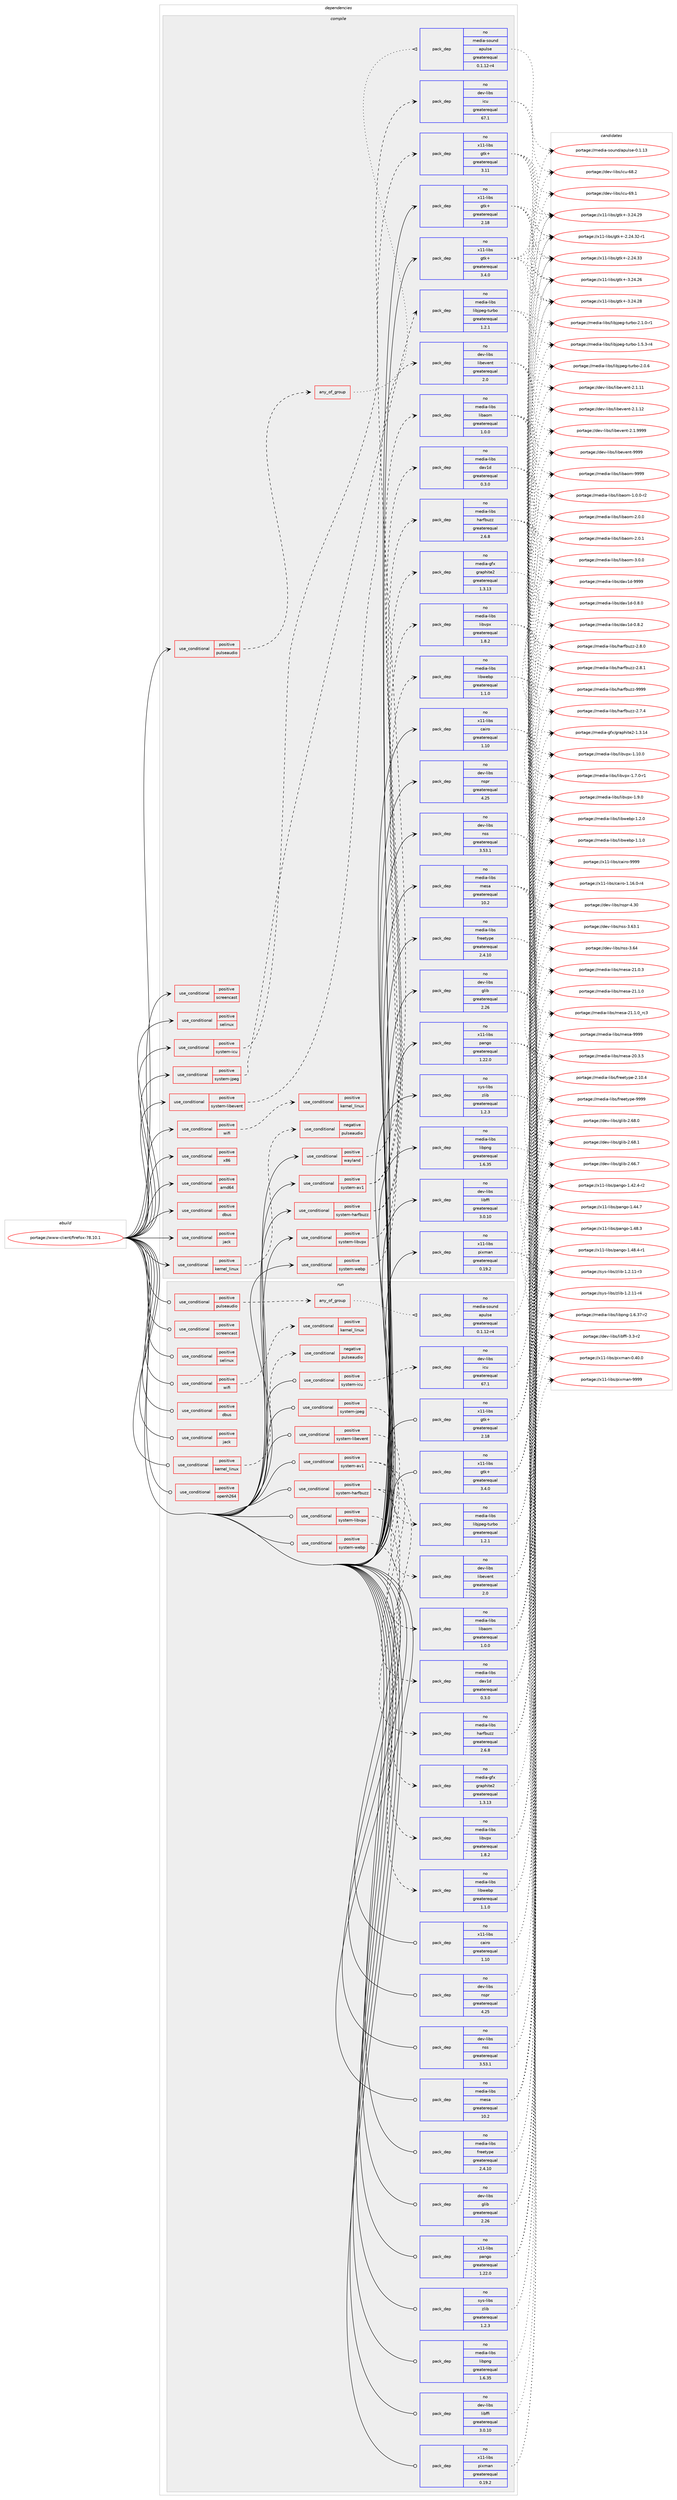digraph prolog {

# *************
# Graph options
# *************

newrank=true;
concentrate=true;
compound=true;
graph [rankdir=LR,fontname=Helvetica,fontsize=10,ranksep=1.5];#, ranksep=2.5, nodesep=0.2];
edge  [arrowhead=vee];
node  [fontname=Helvetica,fontsize=10];

# **********
# The ebuild
# **********

subgraph cluster_leftcol {
color=gray;
label=<<i>ebuild</i>>;
id [label="portage://www-client/firefox-78.10.1", color=red, width=4, href="../www-client/firefox-78.10.1.svg"];
}

# ****************
# The dependencies
# ****************

subgraph cluster_midcol {
color=gray;
label=<<i>dependencies</i>>;
subgraph cluster_compile {
fillcolor="#eeeeee";
style=filled;
label=<<i>compile</i>>;
subgraph cond371 {
dependency880 [label=<<TABLE BORDER="0" CELLBORDER="1" CELLSPACING="0" CELLPADDING="4"><TR><TD ROWSPAN="3" CELLPADDING="10">use_conditional</TD></TR><TR><TD>positive</TD></TR><TR><TD>amd64</TD></TR></TABLE>>, shape=none, color=red];
# *** BEGIN UNKNOWN DEPENDENCY TYPE (TODO) ***
# dependency880 -> package_dependency(portage://www-client/firefox-78.10.1,install,no,virtual,opengl,none,[,,],[],[])
# *** END UNKNOWN DEPENDENCY TYPE (TODO) ***

}
id:e -> dependency880:w [weight=20,style="solid",arrowhead="vee"];
subgraph cond372 {
dependency881 [label=<<TABLE BORDER="0" CELLBORDER="1" CELLSPACING="0" CELLPADDING="4"><TR><TD ROWSPAN="3" CELLPADDING="10">use_conditional</TD></TR><TR><TD>positive</TD></TR><TR><TD>dbus</TD></TR></TABLE>>, shape=none, color=red];
# *** BEGIN UNKNOWN DEPENDENCY TYPE (TODO) ***
# dependency881 -> package_dependency(portage://www-client/firefox-78.10.1,install,no,sys-apps,dbus,none,[,,],[],[])
# *** END UNKNOWN DEPENDENCY TYPE (TODO) ***

# *** BEGIN UNKNOWN DEPENDENCY TYPE (TODO) ***
# dependency881 -> package_dependency(portage://www-client/firefox-78.10.1,install,no,dev-libs,dbus-glib,none,[,,],[],[])
# *** END UNKNOWN DEPENDENCY TYPE (TODO) ***

}
id:e -> dependency881:w [weight=20,style="solid",arrowhead="vee"];
subgraph cond373 {
dependency882 [label=<<TABLE BORDER="0" CELLBORDER="1" CELLSPACING="0" CELLPADDING="4"><TR><TD ROWSPAN="3" CELLPADDING="10">use_conditional</TD></TR><TR><TD>positive</TD></TR><TR><TD>jack</TD></TR></TABLE>>, shape=none, color=red];
# *** BEGIN UNKNOWN DEPENDENCY TYPE (TODO) ***
# dependency882 -> package_dependency(portage://www-client/firefox-78.10.1,install,no,virtual,jack,none,[,,],[],[])
# *** END UNKNOWN DEPENDENCY TYPE (TODO) ***

}
id:e -> dependency882:w [weight=20,style="solid",arrowhead="vee"];
subgraph cond374 {
dependency883 [label=<<TABLE BORDER="0" CELLBORDER="1" CELLSPACING="0" CELLPADDING="4"><TR><TD ROWSPAN="3" CELLPADDING="10">use_conditional</TD></TR><TR><TD>positive</TD></TR><TR><TD>kernel_linux</TD></TR></TABLE>>, shape=none, color=red];
subgraph cond375 {
dependency884 [label=<<TABLE BORDER="0" CELLBORDER="1" CELLSPACING="0" CELLPADDING="4"><TR><TD ROWSPAN="3" CELLPADDING="10">use_conditional</TD></TR><TR><TD>negative</TD></TR><TR><TD>pulseaudio</TD></TR></TABLE>>, shape=none, color=red];
# *** BEGIN UNKNOWN DEPENDENCY TYPE (TODO) ***
# dependency884 -> package_dependency(portage://www-client/firefox-78.10.1,install,no,media-libs,alsa-lib,none,[,,],[],[])
# *** END UNKNOWN DEPENDENCY TYPE (TODO) ***

}
dependency883:e -> dependency884:w [weight=20,style="dashed",arrowhead="vee"];
}
id:e -> dependency883:w [weight=20,style="solid",arrowhead="vee"];
subgraph cond376 {
dependency885 [label=<<TABLE BORDER="0" CELLBORDER="1" CELLSPACING="0" CELLPADDING="4"><TR><TD ROWSPAN="3" CELLPADDING="10">use_conditional</TD></TR><TR><TD>positive</TD></TR><TR><TD>pulseaudio</TD></TR></TABLE>>, shape=none, color=red];
subgraph any44 {
dependency886 [label=<<TABLE BORDER="0" CELLBORDER="1" CELLSPACING="0" CELLPADDING="4"><TR><TD CELLPADDING="10">any_of_group</TD></TR></TABLE>>, shape=none, color=red];# *** BEGIN UNKNOWN DEPENDENCY TYPE (TODO) ***
# dependency886 -> package_dependency(portage://www-client/firefox-78.10.1,install,no,media-sound,pulseaudio,none,[,,],[],[])
# *** END UNKNOWN DEPENDENCY TYPE (TODO) ***

subgraph pack467 {
dependency887 [label=<<TABLE BORDER="0" CELLBORDER="1" CELLSPACING="0" CELLPADDING="4" WIDTH="220"><TR><TD ROWSPAN="6" CELLPADDING="30">pack_dep</TD></TR><TR><TD WIDTH="110">no</TD></TR><TR><TD>media-sound</TD></TR><TR><TD>apulse</TD></TR><TR><TD>greaterequal</TD></TR><TR><TD>0.1.12-r4</TD></TR></TABLE>>, shape=none, color=blue];
}
dependency886:e -> dependency887:w [weight=20,style="dotted",arrowhead="oinv"];
}
dependency885:e -> dependency886:w [weight=20,style="dashed",arrowhead="vee"];
}
id:e -> dependency885:w [weight=20,style="solid",arrowhead="vee"];
subgraph cond377 {
dependency888 [label=<<TABLE BORDER="0" CELLBORDER="1" CELLSPACING="0" CELLPADDING="4"><TR><TD ROWSPAN="3" CELLPADDING="10">use_conditional</TD></TR><TR><TD>positive</TD></TR><TR><TD>screencast</TD></TR></TABLE>>, shape=none, color=red];
# *** BEGIN UNKNOWN DEPENDENCY TYPE (TODO) ***
# dependency888 -> package_dependency(portage://www-client/firefox-78.10.1,install,no,media-video,pipewire,none,[,,],[slot(0),subslot(0.3)],[])
# *** END UNKNOWN DEPENDENCY TYPE (TODO) ***

}
id:e -> dependency888:w [weight=20,style="solid",arrowhead="vee"];
subgraph cond378 {
dependency889 [label=<<TABLE BORDER="0" CELLBORDER="1" CELLSPACING="0" CELLPADDING="4"><TR><TD ROWSPAN="3" CELLPADDING="10">use_conditional</TD></TR><TR><TD>positive</TD></TR><TR><TD>selinux</TD></TR></TABLE>>, shape=none, color=red];
# *** BEGIN UNKNOWN DEPENDENCY TYPE (TODO) ***
# dependency889 -> package_dependency(portage://www-client/firefox-78.10.1,install,no,sec-policy,selinux-mozilla,none,[,,],[],[])
# *** END UNKNOWN DEPENDENCY TYPE (TODO) ***

}
id:e -> dependency889:w [weight=20,style="solid",arrowhead="vee"];
subgraph cond379 {
dependency890 [label=<<TABLE BORDER="0" CELLBORDER="1" CELLSPACING="0" CELLPADDING="4"><TR><TD ROWSPAN="3" CELLPADDING="10">use_conditional</TD></TR><TR><TD>positive</TD></TR><TR><TD>system-av1</TD></TR></TABLE>>, shape=none, color=red];
subgraph pack468 {
dependency891 [label=<<TABLE BORDER="0" CELLBORDER="1" CELLSPACING="0" CELLPADDING="4" WIDTH="220"><TR><TD ROWSPAN="6" CELLPADDING="30">pack_dep</TD></TR><TR><TD WIDTH="110">no</TD></TR><TR><TD>media-libs</TD></TR><TR><TD>dav1d</TD></TR><TR><TD>greaterequal</TD></TR><TR><TD>0.3.0</TD></TR></TABLE>>, shape=none, color=blue];
}
dependency890:e -> dependency891:w [weight=20,style="dashed",arrowhead="vee"];
subgraph pack469 {
dependency892 [label=<<TABLE BORDER="0" CELLBORDER="1" CELLSPACING="0" CELLPADDING="4" WIDTH="220"><TR><TD ROWSPAN="6" CELLPADDING="30">pack_dep</TD></TR><TR><TD WIDTH="110">no</TD></TR><TR><TD>media-libs</TD></TR><TR><TD>libaom</TD></TR><TR><TD>greaterequal</TD></TR><TR><TD>1.0.0</TD></TR></TABLE>>, shape=none, color=blue];
}
dependency890:e -> dependency892:w [weight=20,style="dashed",arrowhead="vee"];
}
id:e -> dependency890:w [weight=20,style="solid",arrowhead="vee"];
subgraph cond380 {
dependency893 [label=<<TABLE BORDER="0" CELLBORDER="1" CELLSPACING="0" CELLPADDING="4"><TR><TD ROWSPAN="3" CELLPADDING="10">use_conditional</TD></TR><TR><TD>positive</TD></TR><TR><TD>system-harfbuzz</TD></TR></TABLE>>, shape=none, color=red];
subgraph pack470 {
dependency894 [label=<<TABLE BORDER="0" CELLBORDER="1" CELLSPACING="0" CELLPADDING="4" WIDTH="220"><TR><TD ROWSPAN="6" CELLPADDING="30">pack_dep</TD></TR><TR><TD WIDTH="110">no</TD></TR><TR><TD>media-libs</TD></TR><TR><TD>harfbuzz</TD></TR><TR><TD>greaterequal</TD></TR><TR><TD>2.6.8</TD></TR></TABLE>>, shape=none, color=blue];
}
dependency893:e -> dependency894:w [weight=20,style="dashed",arrowhead="vee"];
subgraph pack471 {
dependency895 [label=<<TABLE BORDER="0" CELLBORDER="1" CELLSPACING="0" CELLPADDING="4" WIDTH="220"><TR><TD ROWSPAN="6" CELLPADDING="30">pack_dep</TD></TR><TR><TD WIDTH="110">no</TD></TR><TR><TD>media-gfx</TD></TR><TR><TD>graphite2</TD></TR><TR><TD>greaterequal</TD></TR><TR><TD>1.3.13</TD></TR></TABLE>>, shape=none, color=blue];
}
dependency893:e -> dependency895:w [weight=20,style="dashed",arrowhead="vee"];
}
id:e -> dependency893:w [weight=20,style="solid",arrowhead="vee"];
subgraph cond381 {
dependency896 [label=<<TABLE BORDER="0" CELLBORDER="1" CELLSPACING="0" CELLPADDING="4"><TR><TD ROWSPAN="3" CELLPADDING="10">use_conditional</TD></TR><TR><TD>positive</TD></TR><TR><TD>system-icu</TD></TR></TABLE>>, shape=none, color=red];
subgraph pack472 {
dependency897 [label=<<TABLE BORDER="0" CELLBORDER="1" CELLSPACING="0" CELLPADDING="4" WIDTH="220"><TR><TD ROWSPAN="6" CELLPADDING="30">pack_dep</TD></TR><TR><TD WIDTH="110">no</TD></TR><TR><TD>dev-libs</TD></TR><TR><TD>icu</TD></TR><TR><TD>greaterequal</TD></TR><TR><TD>67.1</TD></TR></TABLE>>, shape=none, color=blue];
}
dependency896:e -> dependency897:w [weight=20,style="dashed",arrowhead="vee"];
}
id:e -> dependency896:w [weight=20,style="solid",arrowhead="vee"];
subgraph cond382 {
dependency898 [label=<<TABLE BORDER="0" CELLBORDER="1" CELLSPACING="0" CELLPADDING="4"><TR><TD ROWSPAN="3" CELLPADDING="10">use_conditional</TD></TR><TR><TD>positive</TD></TR><TR><TD>system-jpeg</TD></TR></TABLE>>, shape=none, color=red];
subgraph pack473 {
dependency899 [label=<<TABLE BORDER="0" CELLBORDER="1" CELLSPACING="0" CELLPADDING="4" WIDTH="220"><TR><TD ROWSPAN="6" CELLPADDING="30">pack_dep</TD></TR><TR><TD WIDTH="110">no</TD></TR><TR><TD>media-libs</TD></TR><TR><TD>libjpeg-turbo</TD></TR><TR><TD>greaterequal</TD></TR><TR><TD>1.2.1</TD></TR></TABLE>>, shape=none, color=blue];
}
dependency898:e -> dependency899:w [weight=20,style="dashed",arrowhead="vee"];
}
id:e -> dependency898:w [weight=20,style="solid",arrowhead="vee"];
subgraph cond383 {
dependency900 [label=<<TABLE BORDER="0" CELLBORDER="1" CELLSPACING="0" CELLPADDING="4"><TR><TD ROWSPAN="3" CELLPADDING="10">use_conditional</TD></TR><TR><TD>positive</TD></TR><TR><TD>system-libevent</TD></TR></TABLE>>, shape=none, color=red];
subgraph pack474 {
dependency901 [label=<<TABLE BORDER="0" CELLBORDER="1" CELLSPACING="0" CELLPADDING="4" WIDTH="220"><TR><TD ROWSPAN="6" CELLPADDING="30">pack_dep</TD></TR><TR><TD WIDTH="110">no</TD></TR><TR><TD>dev-libs</TD></TR><TR><TD>libevent</TD></TR><TR><TD>greaterequal</TD></TR><TR><TD>2.0</TD></TR></TABLE>>, shape=none, color=blue];
}
dependency900:e -> dependency901:w [weight=20,style="dashed",arrowhead="vee"];
}
id:e -> dependency900:w [weight=20,style="solid",arrowhead="vee"];
subgraph cond384 {
dependency902 [label=<<TABLE BORDER="0" CELLBORDER="1" CELLSPACING="0" CELLPADDING="4"><TR><TD ROWSPAN="3" CELLPADDING="10">use_conditional</TD></TR><TR><TD>positive</TD></TR><TR><TD>system-libvpx</TD></TR></TABLE>>, shape=none, color=red];
subgraph pack475 {
dependency903 [label=<<TABLE BORDER="0" CELLBORDER="1" CELLSPACING="0" CELLPADDING="4" WIDTH="220"><TR><TD ROWSPAN="6" CELLPADDING="30">pack_dep</TD></TR><TR><TD WIDTH="110">no</TD></TR><TR><TD>media-libs</TD></TR><TR><TD>libvpx</TD></TR><TR><TD>greaterequal</TD></TR><TR><TD>1.8.2</TD></TR></TABLE>>, shape=none, color=blue];
}
dependency902:e -> dependency903:w [weight=20,style="dashed",arrowhead="vee"];
}
id:e -> dependency902:w [weight=20,style="solid",arrowhead="vee"];
subgraph cond385 {
dependency904 [label=<<TABLE BORDER="0" CELLBORDER="1" CELLSPACING="0" CELLPADDING="4"><TR><TD ROWSPAN="3" CELLPADDING="10">use_conditional</TD></TR><TR><TD>positive</TD></TR><TR><TD>system-webp</TD></TR></TABLE>>, shape=none, color=red];
subgraph pack476 {
dependency905 [label=<<TABLE BORDER="0" CELLBORDER="1" CELLSPACING="0" CELLPADDING="4" WIDTH="220"><TR><TD ROWSPAN="6" CELLPADDING="30">pack_dep</TD></TR><TR><TD WIDTH="110">no</TD></TR><TR><TD>media-libs</TD></TR><TR><TD>libwebp</TD></TR><TR><TD>greaterequal</TD></TR><TR><TD>1.1.0</TD></TR></TABLE>>, shape=none, color=blue];
}
dependency904:e -> dependency905:w [weight=20,style="dashed",arrowhead="vee"];
}
id:e -> dependency904:w [weight=20,style="solid",arrowhead="vee"];
subgraph cond386 {
dependency906 [label=<<TABLE BORDER="0" CELLBORDER="1" CELLSPACING="0" CELLPADDING="4"><TR><TD ROWSPAN="3" CELLPADDING="10">use_conditional</TD></TR><TR><TD>positive</TD></TR><TR><TD>wayland</TD></TR></TABLE>>, shape=none, color=red];
subgraph pack477 {
dependency907 [label=<<TABLE BORDER="0" CELLBORDER="1" CELLSPACING="0" CELLPADDING="4" WIDTH="220"><TR><TD ROWSPAN="6" CELLPADDING="30">pack_dep</TD></TR><TR><TD WIDTH="110">no</TD></TR><TR><TD>x11-libs</TD></TR><TR><TD>gtk+</TD></TR><TR><TD>greaterequal</TD></TR><TR><TD>3.11</TD></TR></TABLE>>, shape=none, color=blue];
}
dependency906:e -> dependency907:w [weight=20,style="dashed",arrowhead="vee"];
}
id:e -> dependency906:w [weight=20,style="solid",arrowhead="vee"];
subgraph cond387 {
dependency908 [label=<<TABLE BORDER="0" CELLBORDER="1" CELLSPACING="0" CELLPADDING="4"><TR><TD ROWSPAN="3" CELLPADDING="10">use_conditional</TD></TR><TR><TD>positive</TD></TR><TR><TD>wifi</TD></TR></TABLE>>, shape=none, color=red];
subgraph cond388 {
dependency909 [label=<<TABLE BORDER="0" CELLBORDER="1" CELLSPACING="0" CELLPADDING="4"><TR><TD ROWSPAN="3" CELLPADDING="10">use_conditional</TD></TR><TR><TD>positive</TD></TR><TR><TD>kernel_linux</TD></TR></TABLE>>, shape=none, color=red];
# *** BEGIN UNKNOWN DEPENDENCY TYPE (TODO) ***
# dependency909 -> package_dependency(portage://www-client/firefox-78.10.1,install,no,sys-apps,dbus,none,[,,],[],[])
# *** END UNKNOWN DEPENDENCY TYPE (TODO) ***

# *** BEGIN UNKNOWN DEPENDENCY TYPE (TODO) ***
# dependency909 -> package_dependency(portage://www-client/firefox-78.10.1,install,no,dev-libs,dbus-glib,none,[,,],[],[])
# *** END UNKNOWN DEPENDENCY TYPE (TODO) ***

# *** BEGIN UNKNOWN DEPENDENCY TYPE (TODO) ***
# dependency909 -> package_dependency(portage://www-client/firefox-78.10.1,install,no,net-misc,networkmanager,none,[,,],[],[])
# *** END UNKNOWN DEPENDENCY TYPE (TODO) ***

}
dependency908:e -> dependency909:w [weight=20,style="dashed",arrowhead="vee"];
}
id:e -> dependency908:w [weight=20,style="solid",arrowhead="vee"];
subgraph cond389 {
dependency910 [label=<<TABLE BORDER="0" CELLBORDER="1" CELLSPACING="0" CELLPADDING="4"><TR><TD ROWSPAN="3" CELLPADDING="10">use_conditional</TD></TR><TR><TD>positive</TD></TR><TR><TD>x86</TD></TR></TABLE>>, shape=none, color=red];
# *** BEGIN UNKNOWN DEPENDENCY TYPE (TODO) ***
# dependency910 -> package_dependency(portage://www-client/firefox-78.10.1,install,no,virtual,opengl,none,[,,],[],[])
# *** END UNKNOWN DEPENDENCY TYPE (TODO) ***

}
id:e -> dependency910:w [weight=20,style="solid",arrowhead="vee"];
# *** BEGIN UNKNOWN DEPENDENCY TYPE (TODO) ***
# id -> package_dependency(portage://www-client/firefox-78.10.1,install,no,dev-libs,atk,none,[,,],[],[])
# *** END UNKNOWN DEPENDENCY TYPE (TODO) ***

# *** BEGIN UNKNOWN DEPENDENCY TYPE (TODO) ***
# id -> package_dependency(portage://www-client/firefox-78.10.1,install,no,dev-libs,expat,none,[,,],[],[])
# *** END UNKNOWN DEPENDENCY TYPE (TODO) ***

subgraph pack478 {
dependency911 [label=<<TABLE BORDER="0" CELLBORDER="1" CELLSPACING="0" CELLPADDING="4" WIDTH="220"><TR><TD ROWSPAN="6" CELLPADDING="30">pack_dep</TD></TR><TR><TD WIDTH="110">no</TD></TR><TR><TD>dev-libs</TD></TR><TR><TD>glib</TD></TR><TR><TD>greaterequal</TD></TR><TR><TD>2.26</TD></TR></TABLE>>, shape=none, color=blue];
}
id:e -> dependency911:w [weight=20,style="solid",arrowhead="vee"];
subgraph pack479 {
dependency912 [label=<<TABLE BORDER="0" CELLBORDER="1" CELLSPACING="0" CELLPADDING="4" WIDTH="220"><TR><TD ROWSPAN="6" CELLPADDING="30">pack_dep</TD></TR><TR><TD WIDTH="110">no</TD></TR><TR><TD>dev-libs</TD></TR><TR><TD>libffi</TD></TR><TR><TD>greaterequal</TD></TR><TR><TD>3.0.10</TD></TR></TABLE>>, shape=none, color=blue];
}
id:e -> dependency912:w [weight=20,style="solid",arrowhead="vee"];
subgraph pack480 {
dependency913 [label=<<TABLE BORDER="0" CELLBORDER="1" CELLSPACING="0" CELLPADDING="4" WIDTH="220"><TR><TD ROWSPAN="6" CELLPADDING="30">pack_dep</TD></TR><TR><TD WIDTH="110">no</TD></TR><TR><TD>dev-libs</TD></TR><TR><TD>nspr</TD></TR><TR><TD>greaterequal</TD></TR><TR><TD>4.25</TD></TR></TABLE>>, shape=none, color=blue];
}
id:e -> dependency913:w [weight=20,style="solid",arrowhead="vee"];
subgraph pack481 {
dependency914 [label=<<TABLE BORDER="0" CELLBORDER="1" CELLSPACING="0" CELLPADDING="4" WIDTH="220"><TR><TD ROWSPAN="6" CELLPADDING="30">pack_dep</TD></TR><TR><TD WIDTH="110">no</TD></TR><TR><TD>dev-libs</TD></TR><TR><TD>nss</TD></TR><TR><TD>greaterequal</TD></TR><TR><TD>3.53.1</TD></TR></TABLE>>, shape=none, color=blue];
}
id:e -> dependency914:w [weight=20,style="solid",arrowhead="vee"];
# *** BEGIN UNKNOWN DEPENDENCY TYPE (TODO) ***
# id -> package_dependency(portage://www-client/firefox-78.10.1,install,no,dev-util,desktop-file-utils,none,[,,],[],[])
# *** END UNKNOWN DEPENDENCY TYPE (TODO) ***

# *** BEGIN UNKNOWN DEPENDENCY TYPE (TODO) ***
# id -> package_dependency(portage://www-client/firefox-78.10.1,install,no,media-libs,fontconfig,none,[,,],[],[])
# *** END UNKNOWN DEPENDENCY TYPE (TODO) ***

subgraph pack482 {
dependency915 [label=<<TABLE BORDER="0" CELLBORDER="1" CELLSPACING="0" CELLPADDING="4" WIDTH="220"><TR><TD ROWSPAN="6" CELLPADDING="30">pack_dep</TD></TR><TR><TD WIDTH="110">no</TD></TR><TR><TD>media-libs</TD></TR><TR><TD>freetype</TD></TR><TR><TD>greaterequal</TD></TR><TR><TD>2.4.10</TD></TR></TABLE>>, shape=none, color=blue];
}
id:e -> dependency915:w [weight=20,style="solid",arrowhead="vee"];
subgraph pack483 {
dependency916 [label=<<TABLE BORDER="0" CELLBORDER="1" CELLSPACING="0" CELLPADDING="4" WIDTH="220"><TR><TD ROWSPAN="6" CELLPADDING="30">pack_dep</TD></TR><TR><TD WIDTH="110">no</TD></TR><TR><TD>media-libs</TD></TR><TR><TD>libpng</TD></TR><TR><TD>greaterequal</TD></TR><TR><TD>1.6.35</TD></TR></TABLE>>, shape=none, color=blue];
}
id:e -> dependency916:w [weight=20,style="solid",arrowhead="vee"];
subgraph pack484 {
dependency917 [label=<<TABLE BORDER="0" CELLBORDER="1" CELLSPACING="0" CELLPADDING="4" WIDTH="220"><TR><TD ROWSPAN="6" CELLPADDING="30">pack_dep</TD></TR><TR><TD WIDTH="110">no</TD></TR><TR><TD>media-libs</TD></TR><TR><TD>mesa</TD></TR><TR><TD>greaterequal</TD></TR><TR><TD>10.2</TD></TR></TABLE>>, shape=none, color=blue];
}
id:e -> dependency917:w [weight=20,style="solid",arrowhead="vee"];
# *** BEGIN UNKNOWN DEPENDENCY TYPE (TODO) ***
# id -> package_dependency(portage://www-client/firefox-78.10.1,install,no,media-video,ffmpeg,none,[,,],[],[])
# *** END UNKNOWN DEPENDENCY TYPE (TODO) ***

subgraph pack485 {
dependency918 [label=<<TABLE BORDER="0" CELLBORDER="1" CELLSPACING="0" CELLPADDING="4" WIDTH="220"><TR><TD ROWSPAN="6" CELLPADDING="30">pack_dep</TD></TR><TR><TD WIDTH="110">no</TD></TR><TR><TD>sys-libs</TD></TR><TR><TD>zlib</TD></TR><TR><TD>greaterequal</TD></TR><TR><TD>1.2.3</TD></TR></TABLE>>, shape=none, color=blue];
}
id:e -> dependency918:w [weight=20,style="solid",arrowhead="vee"];
# *** BEGIN UNKNOWN DEPENDENCY TYPE (TODO) ***
# id -> package_dependency(portage://www-client/firefox-78.10.1,install,no,virtual,freedesktop-icon-theme,none,[,,],[],[])
# *** END UNKNOWN DEPENDENCY TYPE (TODO) ***

subgraph pack486 {
dependency919 [label=<<TABLE BORDER="0" CELLBORDER="1" CELLSPACING="0" CELLPADDING="4" WIDTH="220"><TR><TD ROWSPAN="6" CELLPADDING="30">pack_dep</TD></TR><TR><TD WIDTH="110">no</TD></TR><TR><TD>x11-libs</TD></TR><TR><TD>cairo</TD></TR><TR><TD>greaterequal</TD></TR><TR><TD>1.10</TD></TR></TABLE>>, shape=none, color=blue];
}
id:e -> dependency919:w [weight=20,style="solid",arrowhead="vee"];
# *** BEGIN UNKNOWN DEPENDENCY TYPE (TODO) ***
# id -> package_dependency(portage://www-client/firefox-78.10.1,install,no,x11-libs,gdk-pixbuf,none,[,,],[],[])
# *** END UNKNOWN DEPENDENCY TYPE (TODO) ***

subgraph pack487 {
dependency920 [label=<<TABLE BORDER="0" CELLBORDER="1" CELLSPACING="0" CELLPADDING="4" WIDTH="220"><TR><TD ROWSPAN="6" CELLPADDING="30">pack_dep</TD></TR><TR><TD WIDTH="110">no</TD></TR><TR><TD>x11-libs</TD></TR><TR><TD>gtk+</TD></TR><TR><TD>greaterequal</TD></TR><TR><TD>2.18</TD></TR></TABLE>>, shape=none, color=blue];
}
id:e -> dependency920:w [weight=20,style="solid",arrowhead="vee"];
subgraph pack488 {
dependency921 [label=<<TABLE BORDER="0" CELLBORDER="1" CELLSPACING="0" CELLPADDING="4" WIDTH="220"><TR><TD ROWSPAN="6" CELLPADDING="30">pack_dep</TD></TR><TR><TD WIDTH="110">no</TD></TR><TR><TD>x11-libs</TD></TR><TR><TD>gtk+</TD></TR><TR><TD>greaterequal</TD></TR><TR><TD>3.4.0</TD></TR></TABLE>>, shape=none, color=blue];
}
id:e -> dependency921:w [weight=20,style="solid",arrowhead="vee"];
# *** BEGIN UNKNOWN DEPENDENCY TYPE (TODO) ***
# id -> package_dependency(portage://www-client/firefox-78.10.1,install,no,x11-libs,libX11,none,[,,],[],[])
# *** END UNKNOWN DEPENDENCY TYPE (TODO) ***

# *** BEGIN UNKNOWN DEPENDENCY TYPE (TODO) ***
# id -> package_dependency(portage://www-client/firefox-78.10.1,install,no,x11-libs,libXcomposite,none,[,,],[],[])
# *** END UNKNOWN DEPENDENCY TYPE (TODO) ***

# *** BEGIN UNKNOWN DEPENDENCY TYPE (TODO) ***
# id -> package_dependency(portage://www-client/firefox-78.10.1,install,no,x11-libs,libXdamage,none,[,,],[],[])
# *** END UNKNOWN DEPENDENCY TYPE (TODO) ***

# *** BEGIN UNKNOWN DEPENDENCY TYPE (TODO) ***
# id -> package_dependency(portage://www-client/firefox-78.10.1,install,no,x11-libs,libXext,none,[,,],[],[])
# *** END UNKNOWN DEPENDENCY TYPE (TODO) ***

# *** BEGIN UNKNOWN DEPENDENCY TYPE (TODO) ***
# id -> package_dependency(portage://www-client/firefox-78.10.1,install,no,x11-libs,libXfixes,none,[,,],[],[])
# *** END UNKNOWN DEPENDENCY TYPE (TODO) ***

# *** BEGIN UNKNOWN DEPENDENCY TYPE (TODO) ***
# id -> package_dependency(portage://www-client/firefox-78.10.1,install,no,x11-libs,libXrender,none,[,,],[],[])
# *** END UNKNOWN DEPENDENCY TYPE (TODO) ***

# *** BEGIN UNKNOWN DEPENDENCY TYPE (TODO) ***
# id -> package_dependency(portage://www-client/firefox-78.10.1,install,no,x11-libs,libXt,none,[,,],[],[])
# *** END UNKNOWN DEPENDENCY TYPE (TODO) ***

subgraph pack489 {
dependency922 [label=<<TABLE BORDER="0" CELLBORDER="1" CELLSPACING="0" CELLPADDING="4" WIDTH="220"><TR><TD ROWSPAN="6" CELLPADDING="30">pack_dep</TD></TR><TR><TD WIDTH="110">no</TD></TR><TR><TD>x11-libs</TD></TR><TR><TD>pango</TD></TR><TR><TD>greaterequal</TD></TR><TR><TD>1.22.0</TD></TR></TABLE>>, shape=none, color=blue];
}
id:e -> dependency922:w [weight=20,style="solid",arrowhead="vee"];
subgraph pack490 {
dependency923 [label=<<TABLE BORDER="0" CELLBORDER="1" CELLSPACING="0" CELLPADDING="4" WIDTH="220"><TR><TD ROWSPAN="6" CELLPADDING="30">pack_dep</TD></TR><TR><TD WIDTH="110">no</TD></TR><TR><TD>x11-libs</TD></TR><TR><TD>pixman</TD></TR><TR><TD>greaterequal</TD></TR><TR><TD>0.19.2</TD></TR></TABLE>>, shape=none, color=blue];
}
id:e -> dependency923:w [weight=20,style="solid",arrowhead="vee"];
# *** BEGIN UNKNOWN DEPENDENCY TYPE (TODO) ***
# id -> package_dependency(portage://www-client/firefox-78.10.1,install,no,x11-misc,shared-mime-info,none,[,,],[],[])
# *** END UNKNOWN DEPENDENCY TYPE (TODO) ***

# *** BEGIN UNKNOWN DEPENDENCY TYPE (TODO) ***
# id -> package_dependency(portage://www-client/firefox-78.10.1,install,strong,sys-devel,llvm,none,[,,],[slot(0)],[])
# *** END UNKNOWN DEPENDENCY TYPE (TODO) ***

}
subgraph cluster_compileandrun {
fillcolor="#eeeeee";
style=filled;
label=<<i>compile and run</i>>;
}
subgraph cluster_run {
fillcolor="#eeeeee";
style=filled;
label=<<i>run</i>>;
subgraph cond390 {
dependency924 [label=<<TABLE BORDER="0" CELLBORDER="1" CELLSPACING="0" CELLPADDING="4"><TR><TD ROWSPAN="3" CELLPADDING="10">use_conditional</TD></TR><TR><TD>positive</TD></TR><TR><TD>dbus</TD></TR></TABLE>>, shape=none, color=red];
# *** BEGIN UNKNOWN DEPENDENCY TYPE (TODO) ***
# dependency924 -> package_dependency(portage://www-client/firefox-78.10.1,run,no,sys-apps,dbus,none,[,,],[],[])
# *** END UNKNOWN DEPENDENCY TYPE (TODO) ***

# *** BEGIN UNKNOWN DEPENDENCY TYPE (TODO) ***
# dependency924 -> package_dependency(portage://www-client/firefox-78.10.1,run,no,dev-libs,dbus-glib,none,[,,],[],[])
# *** END UNKNOWN DEPENDENCY TYPE (TODO) ***

}
id:e -> dependency924:w [weight=20,style="solid",arrowhead="odot"];
subgraph cond391 {
dependency925 [label=<<TABLE BORDER="0" CELLBORDER="1" CELLSPACING="0" CELLPADDING="4"><TR><TD ROWSPAN="3" CELLPADDING="10">use_conditional</TD></TR><TR><TD>positive</TD></TR><TR><TD>jack</TD></TR></TABLE>>, shape=none, color=red];
# *** BEGIN UNKNOWN DEPENDENCY TYPE (TODO) ***
# dependency925 -> package_dependency(portage://www-client/firefox-78.10.1,run,no,virtual,jack,none,[,,],[],[])
# *** END UNKNOWN DEPENDENCY TYPE (TODO) ***

}
id:e -> dependency925:w [weight=20,style="solid",arrowhead="odot"];
subgraph cond392 {
dependency926 [label=<<TABLE BORDER="0" CELLBORDER="1" CELLSPACING="0" CELLPADDING="4"><TR><TD ROWSPAN="3" CELLPADDING="10">use_conditional</TD></TR><TR><TD>positive</TD></TR><TR><TD>kernel_linux</TD></TR></TABLE>>, shape=none, color=red];
subgraph cond393 {
dependency927 [label=<<TABLE BORDER="0" CELLBORDER="1" CELLSPACING="0" CELLPADDING="4"><TR><TD ROWSPAN="3" CELLPADDING="10">use_conditional</TD></TR><TR><TD>negative</TD></TR><TR><TD>pulseaudio</TD></TR></TABLE>>, shape=none, color=red];
# *** BEGIN UNKNOWN DEPENDENCY TYPE (TODO) ***
# dependency927 -> package_dependency(portage://www-client/firefox-78.10.1,run,no,media-libs,alsa-lib,none,[,,],[],[])
# *** END UNKNOWN DEPENDENCY TYPE (TODO) ***

}
dependency926:e -> dependency927:w [weight=20,style="dashed",arrowhead="vee"];
}
id:e -> dependency926:w [weight=20,style="solid",arrowhead="odot"];
subgraph cond394 {
dependency928 [label=<<TABLE BORDER="0" CELLBORDER="1" CELLSPACING="0" CELLPADDING="4"><TR><TD ROWSPAN="3" CELLPADDING="10">use_conditional</TD></TR><TR><TD>positive</TD></TR><TR><TD>openh264</TD></TR></TABLE>>, shape=none, color=red];
# *** BEGIN UNKNOWN DEPENDENCY TYPE (TODO) ***
# dependency928 -> package_dependency(portage://www-client/firefox-78.10.1,run,no,media-libs,openh264,none,[,,],any_different_slot,[use(enable(plugin),none)])
# *** END UNKNOWN DEPENDENCY TYPE (TODO) ***

}
id:e -> dependency928:w [weight=20,style="solid",arrowhead="odot"];
subgraph cond395 {
dependency929 [label=<<TABLE BORDER="0" CELLBORDER="1" CELLSPACING="0" CELLPADDING="4"><TR><TD ROWSPAN="3" CELLPADDING="10">use_conditional</TD></TR><TR><TD>positive</TD></TR><TR><TD>pulseaudio</TD></TR></TABLE>>, shape=none, color=red];
subgraph any45 {
dependency930 [label=<<TABLE BORDER="0" CELLBORDER="1" CELLSPACING="0" CELLPADDING="4"><TR><TD CELLPADDING="10">any_of_group</TD></TR></TABLE>>, shape=none, color=red];# *** BEGIN UNKNOWN DEPENDENCY TYPE (TODO) ***
# dependency930 -> package_dependency(portage://www-client/firefox-78.10.1,run,no,media-sound,pulseaudio,none,[,,],[],[])
# *** END UNKNOWN DEPENDENCY TYPE (TODO) ***

subgraph pack491 {
dependency931 [label=<<TABLE BORDER="0" CELLBORDER="1" CELLSPACING="0" CELLPADDING="4" WIDTH="220"><TR><TD ROWSPAN="6" CELLPADDING="30">pack_dep</TD></TR><TR><TD WIDTH="110">no</TD></TR><TR><TD>media-sound</TD></TR><TR><TD>apulse</TD></TR><TR><TD>greaterequal</TD></TR><TR><TD>0.1.12-r4</TD></TR></TABLE>>, shape=none, color=blue];
}
dependency930:e -> dependency931:w [weight=20,style="dotted",arrowhead="oinv"];
}
dependency929:e -> dependency930:w [weight=20,style="dashed",arrowhead="vee"];
}
id:e -> dependency929:w [weight=20,style="solid",arrowhead="odot"];
subgraph cond396 {
dependency932 [label=<<TABLE BORDER="0" CELLBORDER="1" CELLSPACING="0" CELLPADDING="4"><TR><TD ROWSPAN="3" CELLPADDING="10">use_conditional</TD></TR><TR><TD>positive</TD></TR><TR><TD>screencast</TD></TR></TABLE>>, shape=none, color=red];
# *** BEGIN UNKNOWN DEPENDENCY TYPE (TODO) ***
# dependency932 -> package_dependency(portage://www-client/firefox-78.10.1,run,no,media-video,pipewire,none,[,,],[slot(0),subslot(0.3)],[])
# *** END UNKNOWN DEPENDENCY TYPE (TODO) ***

}
id:e -> dependency932:w [weight=20,style="solid",arrowhead="odot"];
subgraph cond397 {
dependency933 [label=<<TABLE BORDER="0" CELLBORDER="1" CELLSPACING="0" CELLPADDING="4"><TR><TD ROWSPAN="3" CELLPADDING="10">use_conditional</TD></TR><TR><TD>positive</TD></TR><TR><TD>selinux</TD></TR></TABLE>>, shape=none, color=red];
# *** BEGIN UNKNOWN DEPENDENCY TYPE (TODO) ***
# dependency933 -> package_dependency(portage://www-client/firefox-78.10.1,run,no,sec-policy,selinux-mozilla,none,[,,],[],[])
# *** END UNKNOWN DEPENDENCY TYPE (TODO) ***

}
id:e -> dependency933:w [weight=20,style="solid",arrowhead="odot"];
subgraph cond398 {
dependency934 [label=<<TABLE BORDER="0" CELLBORDER="1" CELLSPACING="0" CELLPADDING="4"><TR><TD ROWSPAN="3" CELLPADDING="10">use_conditional</TD></TR><TR><TD>positive</TD></TR><TR><TD>system-av1</TD></TR></TABLE>>, shape=none, color=red];
subgraph pack492 {
dependency935 [label=<<TABLE BORDER="0" CELLBORDER="1" CELLSPACING="0" CELLPADDING="4" WIDTH="220"><TR><TD ROWSPAN="6" CELLPADDING="30">pack_dep</TD></TR><TR><TD WIDTH="110">no</TD></TR><TR><TD>media-libs</TD></TR><TR><TD>dav1d</TD></TR><TR><TD>greaterequal</TD></TR><TR><TD>0.3.0</TD></TR></TABLE>>, shape=none, color=blue];
}
dependency934:e -> dependency935:w [weight=20,style="dashed",arrowhead="vee"];
subgraph pack493 {
dependency936 [label=<<TABLE BORDER="0" CELLBORDER="1" CELLSPACING="0" CELLPADDING="4" WIDTH="220"><TR><TD ROWSPAN="6" CELLPADDING="30">pack_dep</TD></TR><TR><TD WIDTH="110">no</TD></TR><TR><TD>media-libs</TD></TR><TR><TD>libaom</TD></TR><TR><TD>greaterequal</TD></TR><TR><TD>1.0.0</TD></TR></TABLE>>, shape=none, color=blue];
}
dependency934:e -> dependency936:w [weight=20,style="dashed",arrowhead="vee"];
}
id:e -> dependency934:w [weight=20,style="solid",arrowhead="odot"];
subgraph cond399 {
dependency937 [label=<<TABLE BORDER="0" CELLBORDER="1" CELLSPACING="0" CELLPADDING="4"><TR><TD ROWSPAN="3" CELLPADDING="10">use_conditional</TD></TR><TR><TD>positive</TD></TR><TR><TD>system-harfbuzz</TD></TR></TABLE>>, shape=none, color=red];
subgraph pack494 {
dependency938 [label=<<TABLE BORDER="0" CELLBORDER="1" CELLSPACING="0" CELLPADDING="4" WIDTH="220"><TR><TD ROWSPAN="6" CELLPADDING="30">pack_dep</TD></TR><TR><TD WIDTH="110">no</TD></TR><TR><TD>media-libs</TD></TR><TR><TD>harfbuzz</TD></TR><TR><TD>greaterequal</TD></TR><TR><TD>2.6.8</TD></TR></TABLE>>, shape=none, color=blue];
}
dependency937:e -> dependency938:w [weight=20,style="dashed",arrowhead="vee"];
subgraph pack495 {
dependency939 [label=<<TABLE BORDER="0" CELLBORDER="1" CELLSPACING="0" CELLPADDING="4" WIDTH="220"><TR><TD ROWSPAN="6" CELLPADDING="30">pack_dep</TD></TR><TR><TD WIDTH="110">no</TD></TR><TR><TD>media-gfx</TD></TR><TR><TD>graphite2</TD></TR><TR><TD>greaterequal</TD></TR><TR><TD>1.3.13</TD></TR></TABLE>>, shape=none, color=blue];
}
dependency937:e -> dependency939:w [weight=20,style="dashed",arrowhead="vee"];
}
id:e -> dependency937:w [weight=20,style="solid",arrowhead="odot"];
subgraph cond400 {
dependency940 [label=<<TABLE BORDER="0" CELLBORDER="1" CELLSPACING="0" CELLPADDING="4"><TR><TD ROWSPAN="3" CELLPADDING="10">use_conditional</TD></TR><TR><TD>positive</TD></TR><TR><TD>system-icu</TD></TR></TABLE>>, shape=none, color=red];
subgraph pack496 {
dependency941 [label=<<TABLE BORDER="0" CELLBORDER="1" CELLSPACING="0" CELLPADDING="4" WIDTH="220"><TR><TD ROWSPAN="6" CELLPADDING="30">pack_dep</TD></TR><TR><TD WIDTH="110">no</TD></TR><TR><TD>dev-libs</TD></TR><TR><TD>icu</TD></TR><TR><TD>greaterequal</TD></TR><TR><TD>67.1</TD></TR></TABLE>>, shape=none, color=blue];
}
dependency940:e -> dependency941:w [weight=20,style="dashed",arrowhead="vee"];
}
id:e -> dependency940:w [weight=20,style="solid",arrowhead="odot"];
subgraph cond401 {
dependency942 [label=<<TABLE BORDER="0" CELLBORDER="1" CELLSPACING="0" CELLPADDING="4"><TR><TD ROWSPAN="3" CELLPADDING="10">use_conditional</TD></TR><TR><TD>positive</TD></TR><TR><TD>system-jpeg</TD></TR></TABLE>>, shape=none, color=red];
subgraph pack497 {
dependency943 [label=<<TABLE BORDER="0" CELLBORDER="1" CELLSPACING="0" CELLPADDING="4" WIDTH="220"><TR><TD ROWSPAN="6" CELLPADDING="30">pack_dep</TD></TR><TR><TD WIDTH="110">no</TD></TR><TR><TD>media-libs</TD></TR><TR><TD>libjpeg-turbo</TD></TR><TR><TD>greaterequal</TD></TR><TR><TD>1.2.1</TD></TR></TABLE>>, shape=none, color=blue];
}
dependency942:e -> dependency943:w [weight=20,style="dashed",arrowhead="vee"];
}
id:e -> dependency942:w [weight=20,style="solid",arrowhead="odot"];
subgraph cond402 {
dependency944 [label=<<TABLE BORDER="0" CELLBORDER="1" CELLSPACING="0" CELLPADDING="4"><TR><TD ROWSPAN="3" CELLPADDING="10">use_conditional</TD></TR><TR><TD>positive</TD></TR><TR><TD>system-libevent</TD></TR></TABLE>>, shape=none, color=red];
subgraph pack498 {
dependency945 [label=<<TABLE BORDER="0" CELLBORDER="1" CELLSPACING="0" CELLPADDING="4" WIDTH="220"><TR><TD ROWSPAN="6" CELLPADDING="30">pack_dep</TD></TR><TR><TD WIDTH="110">no</TD></TR><TR><TD>dev-libs</TD></TR><TR><TD>libevent</TD></TR><TR><TD>greaterequal</TD></TR><TR><TD>2.0</TD></TR></TABLE>>, shape=none, color=blue];
}
dependency944:e -> dependency945:w [weight=20,style="dashed",arrowhead="vee"];
}
id:e -> dependency944:w [weight=20,style="solid",arrowhead="odot"];
subgraph cond403 {
dependency946 [label=<<TABLE BORDER="0" CELLBORDER="1" CELLSPACING="0" CELLPADDING="4"><TR><TD ROWSPAN="3" CELLPADDING="10">use_conditional</TD></TR><TR><TD>positive</TD></TR><TR><TD>system-libvpx</TD></TR></TABLE>>, shape=none, color=red];
subgraph pack499 {
dependency947 [label=<<TABLE BORDER="0" CELLBORDER="1" CELLSPACING="0" CELLPADDING="4" WIDTH="220"><TR><TD ROWSPAN="6" CELLPADDING="30">pack_dep</TD></TR><TR><TD WIDTH="110">no</TD></TR><TR><TD>media-libs</TD></TR><TR><TD>libvpx</TD></TR><TR><TD>greaterequal</TD></TR><TR><TD>1.8.2</TD></TR></TABLE>>, shape=none, color=blue];
}
dependency946:e -> dependency947:w [weight=20,style="dashed",arrowhead="vee"];
}
id:e -> dependency946:w [weight=20,style="solid",arrowhead="odot"];
subgraph cond404 {
dependency948 [label=<<TABLE BORDER="0" CELLBORDER="1" CELLSPACING="0" CELLPADDING="4"><TR><TD ROWSPAN="3" CELLPADDING="10">use_conditional</TD></TR><TR><TD>positive</TD></TR><TR><TD>system-webp</TD></TR></TABLE>>, shape=none, color=red];
subgraph pack500 {
dependency949 [label=<<TABLE BORDER="0" CELLBORDER="1" CELLSPACING="0" CELLPADDING="4" WIDTH="220"><TR><TD ROWSPAN="6" CELLPADDING="30">pack_dep</TD></TR><TR><TD WIDTH="110">no</TD></TR><TR><TD>media-libs</TD></TR><TR><TD>libwebp</TD></TR><TR><TD>greaterequal</TD></TR><TR><TD>1.1.0</TD></TR></TABLE>>, shape=none, color=blue];
}
dependency948:e -> dependency949:w [weight=20,style="dashed",arrowhead="vee"];
}
id:e -> dependency948:w [weight=20,style="solid",arrowhead="odot"];
subgraph cond405 {
dependency950 [label=<<TABLE BORDER="0" CELLBORDER="1" CELLSPACING="0" CELLPADDING="4"><TR><TD ROWSPAN="3" CELLPADDING="10">use_conditional</TD></TR><TR><TD>positive</TD></TR><TR><TD>wifi</TD></TR></TABLE>>, shape=none, color=red];
subgraph cond406 {
dependency951 [label=<<TABLE BORDER="0" CELLBORDER="1" CELLSPACING="0" CELLPADDING="4"><TR><TD ROWSPAN="3" CELLPADDING="10">use_conditional</TD></TR><TR><TD>positive</TD></TR><TR><TD>kernel_linux</TD></TR></TABLE>>, shape=none, color=red];
# *** BEGIN UNKNOWN DEPENDENCY TYPE (TODO) ***
# dependency951 -> package_dependency(portage://www-client/firefox-78.10.1,run,no,sys-apps,dbus,none,[,,],[],[])
# *** END UNKNOWN DEPENDENCY TYPE (TODO) ***

# *** BEGIN UNKNOWN DEPENDENCY TYPE (TODO) ***
# dependency951 -> package_dependency(portage://www-client/firefox-78.10.1,run,no,dev-libs,dbus-glib,none,[,,],[],[])
# *** END UNKNOWN DEPENDENCY TYPE (TODO) ***

# *** BEGIN UNKNOWN DEPENDENCY TYPE (TODO) ***
# dependency951 -> package_dependency(portage://www-client/firefox-78.10.1,run,no,net-misc,networkmanager,none,[,,],[],[])
# *** END UNKNOWN DEPENDENCY TYPE (TODO) ***

}
dependency950:e -> dependency951:w [weight=20,style="dashed",arrowhead="vee"];
}
id:e -> dependency950:w [weight=20,style="solid",arrowhead="odot"];
# *** BEGIN UNKNOWN DEPENDENCY TYPE (TODO) ***
# id -> package_dependency(portage://www-client/firefox-78.10.1,run,no,dev-libs,atk,none,[,,],[],[])
# *** END UNKNOWN DEPENDENCY TYPE (TODO) ***

# *** BEGIN UNKNOWN DEPENDENCY TYPE (TODO) ***
# id -> package_dependency(portage://www-client/firefox-78.10.1,run,no,dev-libs,expat,none,[,,],[],[])
# *** END UNKNOWN DEPENDENCY TYPE (TODO) ***

subgraph pack501 {
dependency952 [label=<<TABLE BORDER="0" CELLBORDER="1" CELLSPACING="0" CELLPADDING="4" WIDTH="220"><TR><TD ROWSPAN="6" CELLPADDING="30">pack_dep</TD></TR><TR><TD WIDTH="110">no</TD></TR><TR><TD>dev-libs</TD></TR><TR><TD>glib</TD></TR><TR><TD>greaterequal</TD></TR><TR><TD>2.26</TD></TR></TABLE>>, shape=none, color=blue];
}
id:e -> dependency952:w [weight=20,style="solid",arrowhead="odot"];
subgraph pack502 {
dependency953 [label=<<TABLE BORDER="0" CELLBORDER="1" CELLSPACING="0" CELLPADDING="4" WIDTH="220"><TR><TD ROWSPAN="6" CELLPADDING="30">pack_dep</TD></TR><TR><TD WIDTH="110">no</TD></TR><TR><TD>dev-libs</TD></TR><TR><TD>libffi</TD></TR><TR><TD>greaterequal</TD></TR><TR><TD>3.0.10</TD></TR></TABLE>>, shape=none, color=blue];
}
id:e -> dependency953:w [weight=20,style="solid",arrowhead="odot"];
subgraph pack503 {
dependency954 [label=<<TABLE BORDER="0" CELLBORDER="1" CELLSPACING="0" CELLPADDING="4" WIDTH="220"><TR><TD ROWSPAN="6" CELLPADDING="30">pack_dep</TD></TR><TR><TD WIDTH="110">no</TD></TR><TR><TD>dev-libs</TD></TR><TR><TD>nspr</TD></TR><TR><TD>greaterequal</TD></TR><TR><TD>4.25</TD></TR></TABLE>>, shape=none, color=blue];
}
id:e -> dependency954:w [weight=20,style="solid",arrowhead="odot"];
subgraph pack504 {
dependency955 [label=<<TABLE BORDER="0" CELLBORDER="1" CELLSPACING="0" CELLPADDING="4" WIDTH="220"><TR><TD ROWSPAN="6" CELLPADDING="30">pack_dep</TD></TR><TR><TD WIDTH="110">no</TD></TR><TR><TD>dev-libs</TD></TR><TR><TD>nss</TD></TR><TR><TD>greaterequal</TD></TR><TR><TD>3.53.1</TD></TR></TABLE>>, shape=none, color=blue];
}
id:e -> dependency955:w [weight=20,style="solid",arrowhead="odot"];
# *** BEGIN UNKNOWN DEPENDENCY TYPE (TODO) ***
# id -> package_dependency(portage://www-client/firefox-78.10.1,run,no,media-libs,fontconfig,none,[,,],[],[])
# *** END UNKNOWN DEPENDENCY TYPE (TODO) ***

subgraph pack505 {
dependency956 [label=<<TABLE BORDER="0" CELLBORDER="1" CELLSPACING="0" CELLPADDING="4" WIDTH="220"><TR><TD ROWSPAN="6" CELLPADDING="30">pack_dep</TD></TR><TR><TD WIDTH="110">no</TD></TR><TR><TD>media-libs</TD></TR><TR><TD>freetype</TD></TR><TR><TD>greaterequal</TD></TR><TR><TD>2.4.10</TD></TR></TABLE>>, shape=none, color=blue];
}
id:e -> dependency956:w [weight=20,style="solid",arrowhead="odot"];
subgraph pack506 {
dependency957 [label=<<TABLE BORDER="0" CELLBORDER="1" CELLSPACING="0" CELLPADDING="4" WIDTH="220"><TR><TD ROWSPAN="6" CELLPADDING="30">pack_dep</TD></TR><TR><TD WIDTH="110">no</TD></TR><TR><TD>media-libs</TD></TR><TR><TD>libpng</TD></TR><TR><TD>greaterequal</TD></TR><TR><TD>1.6.35</TD></TR></TABLE>>, shape=none, color=blue];
}
id:e -> dependency957:w [weight=20,style="solid",arrowhead="odot"];
subgraph pack507 {
dependency958 [label=<<TABLE BORDER="0" CELLBORDER="1" CELLSPACING="0" CELLPADDING="4" WIDTH="220"><TR><TD ROWSPAN="6" CELLPADDING="30">pack_dep</TD></TR><TR><TD WIDTH="110">no</TD></TR><TR><TD>media-libs</TD></TR><TR><TD>mesa</TD></TR><TR><TD>greaterequal</TD></TR><TR><TD>10.2</TD></TR></TABLE>>, shape=none, color=blue];
}
id:e -> dependency958:w [weight=20,style="solid",arrowhead="odot"];
# *** BEGIN UNKNOWN DEPENDENCY TYPE (TODO) ***
# id -> package_dependency(portage://www-client/firefox-78.10.1,run,no,media-video,ffmpeg,none,[,,],[],[])
# *** END UNKNOWN DEPENDENCY TYPE (TODO) ***

subgraph pack508 {
dependency959 [label=<<TABLE BORDER="0" CELLBORDER="1" CELLSPACING="0" CELLPADDING="4" WIDTH="220"><TR><TD ROWSPAN="6" CELLPADDING="30">pack_dep</TD></TR><TR><TD WIDTH="110">no</TD></TR><TR><TD>sys-libs</TD></TR><TR><TD>zlib</TD></TR><TR><TD>greaterequal</TD></TR><TR><TD>1.2.3</TD></TR></TABLE>>, shape=none, color=blue];
}
id:e -> dependency959:w [weight=20,style="solid",arrowhead="odot"];
# *** BEGIN UNKNOWN DEPENDENCY TYPE (TODO) ***
# id -> package_dependency(portage://www-client/firefox-78.10.1,run,no,virtual,freedesktop-icon-theme,none,[,,],[],[])
# *** END UNKNOWN DEPENDENCY TYPE (TODO) ***

subgraph pack509 {
dependency960 [label=<<TABLE BORDER="0" CELLBORDER="1" CELLSPACING="0" CELLPADDING="4" WIDTH="220"><TR><TD ROWSPAN="6" CELLPADDING="30">pack_dep</TD></TR><TR><TD WIDTH="110">no</TD></TR><TR><TD>x11-libs</TD></TR><TR><TD>cairo</TD></TR><TR><TD>greaterequal</TD></TR><TR><TD>1.10</TD></TR></TABLE>>, shape=none, color=blue];
}
id:e -> dependency960:w [weight=20,style="solid",arrowhead="odot"];
# *** BEGIN UNKNOWN DEPENDENCY TYPE (TODO) ***
# id -> package_dependency(portage://www-client/firefox-78.10.1,run,no,x11-libs,gdk-pixbuf,none,[,,],[],[])
# *** END UNKNOWN DEPENDENCY TYPE (TODO) ***

subgraph pack510 {
dependency961 [label=<<TABLE BORDER="0" CELLBORDER="1" CELLSPACING="0" CELLPADDING="4" WIDTH="220"><TR><TD ROWSPAN="6" CELLPADDING="30">pack_dep</TD></TR><TR><TD WIDTH="110">no</TD></TR><TR><TD>x11-libs</TD></TR><TR><TD>gtk+</TD></TR><TR><TD>greaterequal</TD></TR><TR><TD>2.18</TD></TR></TABLE>>, shape=none, color=blue];
}
id:e -> dependency961:w [weight=20,style="solid",arrowhead="odot"];
subgraph pack511 {
dependency962 [label=<<TABLE BORDER="0" CELLBORDER="1" CELLSPACING="0" CELLPADDING="4" WIDTH="220"><TR><TD ROWSPAN="6" CELLPADDING="30">pack_dep</TD></TR><TR><TD WIDTH="110">no</TD></TR><TR><TD>x11-libs</TD></TR><TR><TD>gtk+</TD></TR><TR><TD>greaterequal</TD></TR><TR><TD>3.4.0</TD></TR></TABLE>>, shape=none, color=blue];
}
id:e -> dependency962:w [weight=20,style="solid",arrowhead="odot"];
# *** BEGIN UNKNOWN DEPENDENCY TYPE (TODO) ***
# id -> package_dependency(portage://www-client/firefox-78.10.1,run,no,x11-libs,libX11,none,[,,],[],[])
# *** END UNKNOWN DEPENDENCY TYPE (TODO) ***

# *** BEGIN UNKNOWN DEPENDENCY TYPE (TODO) ***
# id -> package_dependency(portage://www-client/firefox-78.10.1,run,no,x11-libs,libXcomposite,none,[,,],[],[])
# *** END UNKNOWN DEPENDENCY TYPE (TODO) ***

# *** BEGIN UNKNOWN DEPENDENCY TYPE (TODO) ***
# id -> package_dependency(portage://www-client/firefox-78.10.1,run,no,x11-libs,libXdamage,none,[,,],[],[])
# *** END UNKNOWN DEPENDENCY TYPE (TODO) ***

# *** BEGIN UNKNOWN DEPENDENCY TYPE (TODO) ***
# id -> package_dependency(portage://www-client/firefox-78.10.1,run,no,x11-libs,libXext,none,[,,],[],[])
# *** END UNKNOWN DEPENDENCY TYPE (TODO) ***

# *** BEGIN UNKNOWN DEPENDENCY TYPE (TODO) ***
# id -> package_dependency(portage://www-client/firefox-78.10.1,run,no,x11-libs,libXfixes,none,[,,],[],[])
# *** END UNKNOWN DEPENDENCY TYPE (TODO) ***

# *** BEGIN UNKNOWN DEPENDENCY TYPE (TODO) ***
# id -> package_dependency(portage://www-client/firefox-78.10.1,run,no,x11-libs,libXrender,none,[,,],[],[])
# *** END UNKNOWN DEPENDENCY TYPE (TODO) ***

# *** BEGIN UNKNOWN DEPENDENCY TYPE (TODO) ***
# id -> package_dependency(portage://www-client/firefox-78.10.1,run,no,x11-libs,libXt,none,[,,],[],[])
# *** END UNKNOWN DEPENDENCY TYPE (TODO) ***

subgraph pack512 {
dependency963 [label=<<TABLE BORDER="0" CELLBORDER="1" CELLSPACING="0" CELLPADDING="4" WIDTH="220"><TR><TD ROWSPAN="6" CELLPADDING="30">pack_dep</TD></TR><TR><TD WIDTH="110">no</TD></TR><TR><TD>x11-libs</TD></TR><TR><TD>pango</TD></TR><TR><TD>greaterequal</TD></TR><TR><TD>1.22.0</TD></TR></TABLE>>, shape=none, color=blue];
}
id:e -> dependency963:w [weight=20,style="solid",arrowhead="odot"];
subgraph pack513 {
dependency964 [label=<<TABLE BORDER="0" CELLBORDER="1" CELLSPACING="0" CELLPADDING="4" WIDTH="220"><TR><TD ROWSPAN="6" CELLPADDING="30">pack_dep</TD></TR><TR><TD WIDTH="110">no</TD></TR><TR><TD>x11-libs</TD></TR><TR><TD>pixman</TD></TR><TR><TD>greaterequal</TD></TR><TR><TD>0.19.2</TD></TR></TABLE>>, shape=none, color=blue];
}
id:e -> dependency964:w [weight=20,style="solid",arrowhead="odot"];
}
}

# **************
# The candidates
# **************

subgraph cluster_choices {
rank=same;
color=gray;
label=<<i>candidates</i>>;

subgraph choice467 {
color=black;
nodesep=1;
choice1091011001059745115111117110100479711211710811510145484649464951 [label="portage://media-sound/apulse-0.1.13", color=red, width=4,href="../media-sound/apulse-0.1.13.svg"];
dependency887:e -> choice1091011001059745115111117110100479711211710811510145484649464951:w [style=dotted,weight="100"];
}
subgraph choice468 {
color=black;
nodesep=1;
choice109101100105974510810598115471009711849100454846564648 [label="portage://media-libs/dav1d-0.8.0", color=red, width=4,href="../media-libs/dav1d-0.8.0.svg"];
choice109101100105974510810598115471009711849100454846564650 [label="portage://media-libs/dav1d-0.8.2", color=red, width=4,href="../media-libs/dav1d-0.8.2.svg"];
choice1091011001059745108105981154710097118491004557575757 [label="portage://media-libs/dav1d-9999", color=red, width=4,href="../media-libs/dav1d-9999.svg"];
dependency891:e -> choice109101100105974510810598115471009711849100454846564648:w [style=dotted,weight="100"];
dependency891:e -> choice109101100105974510810598115471009711849100454846564650:w [style=dotted,weight="100"];
dependency891:e -> choice1091011001059745108105981154710097118491004557575757:w [style=dotted,weight="100"];
}
subgraph choice469 {
color=black;
nodesep=1;
choice1091011001059745108105981154710810598971111094549464846484511450 [label="portage://media-libs/libaom-1.0.0-r2", color=red, width=4,href="../media-libs/libaom-1.0.0-r2.svg"];
choice109101100105974510810598115471081059897111109455046484648 [label="portage://media-libs/libaom-2.0.0", color=red, width=4,href="../media-libs/libaom-2.0.0.svg"];
choice109101100105974510810598115471081059897111109455046484649 [label="portage://media-libs/libaom-2.0.1", color=red, width=4,href="../media-libs/libaom-2.0.1.svg"];
choice109101100105974510810598115471081059897111109455146484648 [label="portage://media-libs/libaom-3.0.0", color=red, width=4,href="../media-libs/libaom-3.0.0.svg"];
choice1091011001059745108105981154710810598971111094557575757 [label="portage://media-libs/libaom-9999", color=red, width=4,href="../media-libs/libaom-9999.svg"];
dependency892:e -> choice1091011001059745108105981154710810598971111094549464846484511450:w [style=dotted,weight="100"];
dependency892:e -> choice109101100105974510810598115471081059897111109455046484648:w [style=dotted,weight="100"];
dependency892:e -> choice109101100105974510810598115471081059897111109455046484649:w [style=dotted,weight="100"];
dependency892:e -> choice109101100105974510810598115471081059897111109455146484648:w [style=dotted,weight="100"];
dependency892:e -> choice1091011001059745108105981154710810598971111094557575757:w [style=dotted,weight="100"];
}
subgraph choice470 {
color=black;
nodesep=1;
choice109101100105974510810598115471049711410298117122122455046554652 [label="portage://media-libs/harfbuzz-2.7.4", color=red, width=4,href="../media-libs/harfbuzz-2.7.4.svg"];
choice109101100105974510810598115471049711410298117122122455046564648 [label="portage://media-libs/harfbuzz-2.8.0", color=red, width=4,href="../media-libs/harfbuzz-2.8.0.svg"];
choice109101100105974510810598115471049711410298117122122455046564649 [label="portage://media-libs/harfbuzz-2.8.1", color=red, width=4,href="../media-libs/harfbuzz-2.8.1.svg"];
choice1091011001059745108105981154710497114102981171221224557575757 [label="portage://media-libs/harfbuzz-9999", color=red, width=4,href="../media-libs/harfbuzz-9999.svg"];
dependency894:e -> choice109101100105974510810598115471049711410298117122122455046554652:w [style=dotted,weight="100"];
dependency894:e -> choice109101100105974510810598115471049711410298117122122455046564648:w [style=dotted,weight="100"];
dependency894:e -> choice109101100105974510810598115471049711410298117122122455046564649:w [style=dotted,weight="100"];
dependency894:e -> choice1091011001059745108105981154710497114102981171221224557575757:w [style=dotted,weight="100"];
}
subgraph choice471 {
color=black;
nodesep=1;
choice109101100105974510310212047103114971121041051161015045494651464952 [label="portage://media-gfx/graphite2-1.3.14", color=red, width=4,href="../media-gfx/graphite2-1.3.14.svg"];
dependency895:e -> choice109101100105974510310212047103114971121041051161015045494651464952:w [style=dotted,weight="100"];
}
subgraph choice472 {
color=black;
nodesep=1;
choice100101118451081059811547105991174554564650 [label="portage://dev-libs/icu-68.2", color=red, width=4,href="../dev-libs/icu-68.2.svg"];
choice100101118451081059811547105991174554574649 [label="portage://dev-libs/icu-69.1", color=red, width=4,href="../dev-libs/icu-69.1.svg"];
dependency897:e -> choice100101118451081059811547105991174554564650:w [style=dotted,weight="100"];
dependency897:e -> choice100101118451081059811547105991174554574649:w [style=dotted,weight="100"];
}
subgraph choice473 {
color=black;
nodesep=1;
choice109101100105974510810598115471081059810611210110345116117114981114549465346514511452 [label="portage://media-libs/libjpeg-turbo-1.5.3-r4", color=red, width=4,href="../media-libs/libjpeg-turbo-1.5.3-r4.svg"];
choice10910110010597451081059811547108105981061121011034511611711498111455046484654 [label="portage://media-libs/libjpeg-turbo-2.0.6", color=red, width=4,href="../media-libs/libjpeg-turbo-2.0.6.svg"];
choice109101100105974510810598115471081059810611210110345116117114981114550464946484511449 [label="portage://media-libs/libjpeg-turbo-2.1.0-r1", color=red, width=4,href="../media-libs/libjpeg-turbo-2.1.0-r1.svg"];
dependency899:e -> choice109101100105974510810598115471081059810611210110345116117114981114549465346514511452:w [style=dotted,weight="100"];
dependency899:e -> choice10910110010597451081059811547108105981061121011034511611711498111455046484654:w [style=dotted,weight="100"];
dependency899:e -> choice109101100105974510810598115471081059810611210110345116117114981114550464946484511449:w [style=dotted,weight="100"];
}
subgraph choice474 {
color=black;
nodesep=1;
choice1001011184510810598115471081059810111810111011645504649464949 [label="portage://dev-libs/libevent-2.1.11", color=red, width=4,href="../dev-libs/libevent-2.1.11.svg"];
choice1001011184510810598115471081059810111810111011645504649464950 [label="portage://dev-libs/libevent-2.1.12", color=red, width=4,href="../dev-libs/libevent-2.1.12.svg"];
choice10010111845108105981154710810598101118101110116455046494657575757 [label="portage://dev-libs/libevent-2.1.9999", color=red, width=4,href="../dev-libs/libevent-2.1.9999.svg"];
choice100101118451081059811547108105981011181011101164557575757 [label="portage://dev-libs/libevent-9999", color=red, width=4,href="../dev-libs/libevent-9999.svg"];
dependency901:e -> choice1001011184510810598115471081059810111810111011645504649464949:w [style=dotted,weight="100"];
dependency901:e -> choice1001011184510810598115471081059810111810111011645504649464950:w [style=dotted,weight="100"];
dependency901:e -> choice10010111845108105981154710810598101118101110116455046494657575757:w [style=dotted,weight="100"];
dependency901:e -> choice100101118451081059811547108105981011181011101164557575757:w [style=dotted,weight="100"];
}
subgraph choice475 {
color=black;
nodesep=1;
choice109101100105974510810598115471081059811811212045494649484648 [label="portage://media-libs/libvpx-1.10.0", color=red, width=4,href="../media-libs/libvpx-1.10.0.svg"];
choice10910110010597451081059811547108105981181121204549465546484511449 [label="portage://media-libs/libvpx-1.7.0-r1", color=red, width=4,href="../media-libs/libvpx-1.7.0-r1.svg"];
choice1091011001059745108105981154710810598118112120454946574648 [label="portage://media-libs/libvpx-1.9.0", color=red, width=4,href="../media-libs/libvpx-1.9.0.svg"];
dependency903:e -> choice109101100105974510810598115471081059811811212045494649484648:w [style=dotted,weight="100"];
dependency903:e -> choice10910110010597451081059811547108105981181121204549465546484511449:w [style=dotted,weight="100"];
dependency903:e -> choice1091011001059745108105981154710810598118112120454946574648:w [style=dotted,weight="100"];
}
subgraph choice476 {
color=black;
nodesep=1;
choice109101100105974510810598115471081059811910198112454946494648 [label="portage://media-libs/libwebp-1.1.0", color=red, width=4,href="../media-libs/libwebp-1.1.0.svg"];
choice109101100105974510810598115471081059811910198112454946504648 [label="portage://media-libs/libwebp-1.2.0", color=red, width=4,href="../media-libs/libwebp-1.2.0.svg"];
dependency905:e -> choice109101100105974510810598115471081059811910198112454946494648:w [style=dotted,weight="100"];
dependency905:e -> choice109101100105974510810598115471081059811910198112454946504648:w [style=dotted,weight="100"];
}
subgraph choice477 {
color=black;
nodesep=1;
choice12049494510810598115471031161074345504650524651504511449 [label="portage://x11-libs/gtk+-2.24.32-r1", color=red, width=4,href="../x11-libs/gtk+-2.24.32-r1.svg"];
choice1204949451081059811547103116107434550465052465151 [label="portage://x11-libs/gtk+-2.24.33", color=red, width=4,href="../x11-libs/gtk+-2.24.33.svg"];
choice1204949451081059811547103116107434551465052465054 [label="portage://x11-libs/gtk+-3.24.26", color=red, width=4,href="../x11-libs/gtk+-3.24.26.svg"];
choice1204949451081059811547103116107434551465052465056 [label="portage://x11-libs/gtk+-3.24.28", color=red, width=4,href="../x11-libs/gtk+-3.24.28.svg"];
choice1204949451081059811547103116107434551465052465057 [label="portage://x11-libs/gtk+-3.24.29", color=red, width=4,href="../x11-libs/gtk+-3.24.29.svg"];
dependency907:e -> choice12049494510810598115471031161074345504650524651504511449:w [style=dotted,weight="100"];
dependency907:e -> choice1204949451081059811547103116107434550465052465151:w [style=dotted,weight="100"];
dependency907:e -> choice1204949451081059811547103116107434551465052465054:w [style=dotted,weight="100"];
dependency907:e -> choice1204949451081059811547103116107434551465052465056:w [style=dotted,weight="100"];
dependency907:e -> choice1204949451081059811547103116107434551465052465057:w [style=dotted,weight="100"];
}
subgraph choice478 {
color=black;
nodesep=1;
choice1001011184510810598115471031081059845504654544655 [label="portage://dev-libs/glib-2.66.7", color=red, width=4,href="../dev-libs/glib-2.66.7.svg"];
choice1001011184510810598115471031081059845504654564648 [label="portage://dev-libs/glib-2.68.0", color=red, width=4,href="../dev-libs/glib-2.68.0.svg"];
choice1001011184510810598115471031081059845504654564649 [label="portage://dev-libs/glib-2.68.1", color=red, width=4,href="../dev-libs/glib-2.68.1.svg"];
dependency911:e -> choice1001011184510810598115471031081059845504654544655:w [style=dotted,weight="100"];
dependency911:e -> choice1001011184510810598115471031081059845504654564648:w [style=dotted,weight="100"];
dependency911:e -> choice1001011184510810598115471031081059845504654564649:w [style=dotted,weight="100"];
}
subgraph choice479 {
color=black;
nodesep=1;
choice10010111845108105981154710810598102102105455146514511450 [label="portage://dev-libs/libffi-3.3-r2", color=red, width=4,href="../dev-libs/libffi-3.3-r2.svg"];
dependency912:e -> choice10010111845108105981154710810598102102105455146514511450:w [style=dotted,weight="100"];
}
subgraph choice480 {
color=black;
nodesep=1;
choice1001011184510810598115471101151121144552465148 [label="portage://dev-libs/nspr-4.30", color=red, width=4,href="../dev-libs/nspr-4.30.svg"];
dependency913:e -> choice1001011184510810598115471101151121144552465148:w [style=dotted,weight="100"];
}
subgraph choice481 {
color=black;
nodesep=1;
choice10010111845108105981154711011511545514654514649 [label="portage://dev-libs/nss-3.63.1", color=red, width=4,href="../dev-libs/nss-3.63.1.svg"];
choice1001011184510810598115471101151154551465452 [label="portage://dev-libs/nss-3.64", color=red, width=4,href="../dev-libs/nss-3.64.svg"];
dependency914:e -> choice10010111845108105981154711011511545514654514649:w [style=dotted,weight="100"];
dependency914:e -> choice1001011184510810598115471101151154551465452:w [style=dotted,weight="100"];
}
subgraph choice482 {
color=black;
nodesep=1;
choice1091011001059745108105981154710211410110111612111210145504649484652 [label="portage://media-libs/freetype-2.10.4", color=red, width=4,href="../media-libs/freetype-2.10.4.svg"];
choice109101100105974510810598115471021141011011161211121014557575757 [label="portage://media-libs/freetype-9999", color=red, width=4,href="../media-libs/freetype-9999.svg"];
dependency915:e -> choice1091011001059745108105981154710211410110111612111210145504649484652:w [style=dotted,weight="100"];
dependency915:e -> choice109101100105974510810598115471021141011011161211121014557575757:w [style=dotted,weight="100"];
}
subgraph choice483 {
color=black;
nodesep=1;
choice1091011001059745108105981154710810598112110103454946544651554511450 [label="portage://media-libs/libpng-1.6.37-r2", color=red, width=4,href="../media-libs/libpng-1.6.37-r2.svg"];
dependency916:e -> choice1091011001059745108105981154710810598112110103454946544651554511450:w [style=dotted,weight="100"];
}
subgraph choice484 {
color=black;
nodesep=1;
choice109101100105974510810598115471091011159745504846514653 [label="portage://media-libs/mesa-20.3.5", color=red, width=4,href="../media-libs/mesa-20.3.5.svg"];
choice109101100105974510810598115471091011159745504946484651 [label="portage://media-libs/mesa-21.0.3", color=red, width=4,href="../media-libs/mesa-21.0.3.svg"];
choice109101100105974510810598115471091011159745504946494648 [label="portage://media-libs/mesa-21.1.0", color=red, width=4,href="../media-libs/mesa-21.1.0.svg"];
choice109101100105974510810598115471091011159745504946494648951149951 [label="portage://media-libs/mesa-21.1.0_rc3", color=red, width=4,href="../media-libs/mesa-21.1.0_rc3.svg"];
choice10910110010597451081059811547109101115974557575757 [label="portage://media-libs/mesa-9999", color=red, width=4,href="../media-libs/mesa-9999.svg"];
dependency917:e -> choice109101100105974510810598115471091011159745504846514653:w [style=dotted,weight="100"];
dependency917:e -> choice109101100105974510810598115471091011159745504946484651:w [style=dotted,weight="100"];
dependency917:e -> choice109101100105974510810598115471091011159745504946494648:w [style=dotted,weight="100"];
dependency917:e -> choice109101100105974510810598115471091011159745504946494648951149951:w [style=dotted,weight="100"];
dependency917:e -> choice10910110010597451081059811547109101115974557575757:w [style=dotted,weight="100"];
}
subgraph choice485 {
color=black;
nodesep=1;
choice11512111545108105981154712210810598454946504649494511451 [label="portage://sys-libs/zlib-1.2.11-r3", color=red, width=4,href="../sys-libs/zlib-1.2.11-r3.svg"];
choice11512111545108105981154712210810598454946504649494511452 [label="portage://sys-libs/zlib-1.2.11-r4", color=red, width=4,href="../sys-libs/zlib-1.2.11-r4.svg"];
dependency918:e -> choice11512111545108105981154712210810598454946504649494511451:w [style=dotted,weight="100"];
dependency918:e -> choice11512111545108105981154712210810598454946504649494511452:w [style=dotted,weight="100"];
}
subgraph choice486 {
color=black;
nodesep=1;
choice12049494510810598115479997105114111454946495446484511452 [label="portage://x11-libs/cairo-1.16.0-r4", color=red, width=4,href="../x11-libs/cairo-1.16.0-r4.svg"];
choice120494945108105981154799971051141114557575757 [label="portage://x11-libs/cairo-9999", color=red, width=4,href="../x11-libs/cairo-9999.svg"];
dependency919:e -> choice12049494510810598115479997105114111454946495446484511452:w [style=dotted,weight="100"];
dependency919:e -> choice120494945108105981154799971051141114557575757:w [style=dotted,weight="100"];
}
subgraph choice487 {
color=black;
nodesep=1;
choice12049494510810598115471031161074345504650524651504511449 [label="portage://x11-libs/gtk+-2.24.32-r1", color=red, width=4,href="../x11-libs/gtk+-2.24.32-r1.svg"];
choice1204949451081059811547103116107434550465052465151 [label="portage://x11-libs/gtk+-2.24.33", color=red, width=4,href="../x11-libs/gtk+-2.24.33.svg"];
choice1204949451081059811547103116107434551465052465054 [label="portage://x11-libs/gtk+-3.24.26", color=red, width=4,href="../x11-libs/gtk+-3.24.26.svg"];
choice1204949451081059811547103116107434551465052465056 [label="portage://x11-libs/gtk+-3.24.28", color=red, width=4,href="../x11-libs/gtk+-3.24.28.svg"];
choice1204949451081059811547103116107434551465052465057 [label="portage://x11-libs/gtk+-3.24.29", color=red, width=4,href="../x11-libs/gtk+-3.24.29.svg"];
dependency920:e -> choice12049494510810598115471031161074345504650524651504511449:w [style=dotted,weight="100"];
dependency920:e -> choice1204949451081059811547103116107434550465052465151:w [style=dotted,weight="100"];
dependency920:e -> choice1204949451081059811547103116107434551465052465054:w [style=dotted,weight="100"];
dependency920:e -> choice1204949451081059811547103116107434551465052465056:w [style=dotted,weight="100"];
dependency920:e -> choice1204949451081059811547103116107434551465052465057:w [style=dotted,weight="100"];
}
subgraph choice488 {
color=black;
nodesep=1;
choice12049494510810598115471031161074345504650524651504511449 [label="portage://x11-libs/gtk+-2.24.32-r1", color=red, width=4,href="../x11-libs/gtk+-2.24.32-r1.svg"];
choice1204949451081059811547103116107434550465052465151 [label="portage://x11-libs/gtk+-2.24.33", color=red, width=4,href="../x11-libs/gtk+-2.24.33.svg"];
choice1204949451081059811547103116107434551465052465054 [label="portage://x11-libs/gtk+-3.24.26", color=red, width=4,href="../x11-libs/gtk+-3.24.26.svg"];
choice1204949451081059811547103116107434551465052465056 [label="portage://x11-libs/gtk+-3.24.28", color=red, width=4,href="../x11-libs/gtk+-3.24.28.svg"];
choice1204949451081059811547103116107434551465052465057 [label="portage://x11-libs/gtk+-3.24.29", color=red, width=4,href="../x11-libs/gtk+-3.24.29.svg"];
dependency921:e -> choice12049494510810598115471031161074345504650524651504511449:w [style=dotted,weight="100"];
dependency921:e -> choice1204949451081059811547103116107434550465052465151:w [style=dotted,weight="100"];
dependency921:e -> choice1204949451081059811547103116107434551465052465054:w [style=dotted,weight="100"];
dependency921:e -> choice1204949451081059811547103116107434551465052465056:w [style=dotted,weight="100"];
dependency921:e -> choice1204949451081059811547103116107434551465052465057:w [style=dotted,weight="100"];
}
subgraph choice489 {
color=black;
nodesep=1;
choice120494945108105981154711297110103111454946525046524511450 [label="portage://x11-libs/pango-1.42.4-r2", color=red, width=4,href="../x11-libs/pango-1.42.4-r2.svg"];
choice12049494510810598115471129711010311145494652524655 [label="portage://x11-libs/pango-1.44.7", color=red, width=4,href="../x11-libs/pango-1.44.7.svg"];
choice12049494510810598115471129711010311145494652564651 [label="portage://x11-libs/pango-1.48.3", color=red, width=4,href="../x11-libs/pango-1.48.3.svg"];
choice120494945108105981154711297110103111454946525646524511449 [label="portage://x11-libs/pango-1.48.4-r1", color=red, width=4,href="../x11-libs/pango-1.48.4-r1.svg"];
dependency922:e -> choice120494945108105981154711297110103111454946525046524511450:w [style=dotted,weight="100"];
dependency922:e -> choice12049494510810598115471129711010311145494652524655:w [style=dotted,weight="100"];
dependency922:e -> choice12049494510810598115471129711010311145494652564651:w [style=dotted,weight="100"];
dependency922:e -> choice120494945108105981154711297110103111454946525646524511449:w [style=dotted,weight="100"];
}
subgraph choice490 {
color=black;
nodesep=1;
choice12049494510810598115471121051201099711045484652484648 [label="portage://x11-libs/pixman-0.40.0", color=red, width=4,href="../x11-libs/pixman-0.40.0.svg"];
choice1204949451081059811547112105120109971104557575757 [label="portage://x11-libs/pixman-9999", color=red, width=4,href="../x11-libs/pixman-9999.svg"];
dependency923:e -> choice12049494510810598115471121051201099711045484652484648:w [style=dotted,weight="100"];
dependency923:e -> choice1204949451081059811547112105120109971104557575757:w [style=dotted,weight="100"];
}
subgraph choice491 {
color=black;
nodesep=1;
choice1091011001059745115111117110100479711211710811510145484649464951 [label="portage://media-sound/apulse-0.1.13", color=red, width=4,href="../media-sound/apulse-0.1.13.svg"];
dependency931:e -> choice1091011001059745115111117110100479711211710811510145484649464951:w [style=dotted,weight="100"];
}
subgraph choice492 {
color=black;
nodesep=1;
choice109101100105974510810598115471009711849100454846564648 [label="portage://media-libs/dav1d-0.8.0", color=red, width=4,href="../media-libs/dav1d-0.8.0.svg"];
choice109101100105974510810598115471009711849100454846564650 [label="portage://media-libs/dav1d-0.8.2", color=red, width=4,href="../media-libs/dav1d-0.8.2.svg"];
choice1091011001059745108105981154710097118491004557575757 [label="portage://media-libs/dav1d-9999", color=red, width=4,href="../media-libs/dav1d-9999.svg"];
dependency935:e -> choice109101100105974510810598115471009711849100454846564648:w [style=dotted,weight="100"];
dependency935:e -> choice109101100105974510810598115471009711849100454846564650:w [style=dotted,weight="100"];
dependency935:e -> choice1091011001059745108105981154710097118491004557575757:w [style=dotted,weight="100"];
}
subgraph choice493 {
color=black;
nodesep=1;
choice1091011001059745108105981154710810598971111094549464846484511450 [label="portage://media-libs/libaom-1.0.0-r2", color=red, width=4,href="../media-libs/libaom-1.0.0-r2.svg"];
choice109101100105974510810598115471081059897111109455046484648 [label="portage://media-libs/libaom-2.0.0", color=red, width=4,href="../media-libs/libaom-2.0.0.svg"];
choice109101100105974510810598115471081059897111109455046484649 [label="portage://media-libs/libaom-2.0.1", color=red, width=4,href="../media-libs/libaom-2.0.1.svg"];
choice109101100105974510810598115471081059897111109455146484648 [label="portage://media-libs/libaom-3.0.0", color=red, width=4,href="../media-libs/libaom-3.0.0.svg"];
choice1091011001059745108105981154710810598971111094557575757 [label="portage://media-libs/libaom-9999", color=red, width=4,href="../media-libs/libaom-9999.svg"];
dependency936:e -> choice1091011001059745108105981154710810598971111094549464846484511450:w [style=dotted,weight="100"];
dependency936:e -> choice109101100105974510810598115471081059897111109455046484648:w [style=dotted,weight="100"];
dependency936:e -> choice109101100105974510810598115471081059897111109455046484649:w [style=dotted,weight="100"];
dependency936:e -> choice109101100105974510810598115471081059897111109455146484648:w [style=dotted,weight="100"];
dependency936:e -> choice1091011001059745108105981154710810598971111094557575757:w [style=dotted,weight="100"];
}
subgraph choice494 {
color=black;
nodesep=1;
choice109101100105974510810598115471049711410298117122122455046554652 [label="portage://media-libs/harfbuzz-2.7.4", color=red, width=4,href="../media-libs/harfbuzz-2.7.4.svg"];
choice109101100105974510810598115471049711410298117122122455046564648 [label="portage://media-libs/harfbuzz-2.8.0", color=red, width=4,href="../media-libs/harfbuzz-2.8.0.svg"];
choice109101100105974510810598115471049711410298117122122455046564649 [label="portage://media-libs/harfbuzz-2.8.1", color=red, width=4,href="../media-libs/harfbuzz-2.8.1.svg"];
choice1091011001059745108105981154710497114102981171221224557575757 [label="portage://media-libs/harfbuzz-9999", color=red, width=4,href="../media-libs/harfbuzz-9999.svg"];
dependency938:e -> choice109101100105974510810598115471049711410298117122122455046554652:w [style=dotted,weight="100"];
dependency938:e -> choice109101100105974510810598115471049711410298117122122455046564648:w [style=dotted,weight="100"];
dependency938:e -> choice109101100105974510810598115471049711410298117122122455046564649:w [style=dotted,weight="100"];
dependency938:e -> choice1091011001059745108105981154710497114102981171221224557575757:w [style=dotted,weight="100"];
}
subgraph choice495 {
color=black;
nodesep=1;
choice109101100105974510310212047103114971121041051161015045494651464952 [label="portage://media-gfx/graphite2-1.3.14", color=red, width=4,href="../media-gfx/graphite2-1.3.14.svg"];
dependency939:e -> choice109101100105974510310212047103114971121041051161015045494651464952:w [style=dotted,weight="100"];
}
subgraph choice496 {
color=black;
nodesep=1;
choice100101118451081059811547105991174554564650 [label="portage://dev-libs/icu-68.2", color=red, width=4,href="../dev-libs/icu-68.2.svg"];
choice100101118451081059811547105991174554574649 [label="portage://dev-libs/icu-69.1", color=red, width=4,href="../dev-libs/icu-69.1.svg"];
dependency941:e -> choice100101118451081059811547105991174554564650:w [style=dotted,weight="100"];
dependency941:e -> choice100101118451081059811547105991174554574649:w [style=dotted,weight="100"];
}
subgraph choice497 {
color=black;
nodesep=1;
choice109101100105974510810598115471081059810611210110345116117114981114549465346514511452 [label="portage://media-libs/libjpeg-turbo-1.5.3-r4", color=red, width=4,href="../media-libs/libjpeg-turbo-1.5.3-r4.svg"];
choice10910110010597451081059811547108105981061121011034511611711498111455046484654 [label="portage://media-libs/libjpeg-turbo-2.0.6", color=red, width=4,href="../media-libs/libjpeg-turbo-2.0.6.svg"];
choice109101100105974510810598115471081059810611210110345116117114981114550464946484511449 [label="portage://media-libs/libjpeg-turbo-2.1.0-r1", color=red, width=4,href="../media-libs/libjpeg-turbo-2.1.0-r1.svg"];
dependency943:e -> choice109101100105974510810598115471081059810611210110345116117114981114549465346514511452:w [style=dotted,weight="100"];
dependency943:e -> choice10910110010597451081059811547108105981061121011034511611711498111455046484654:w [style=dotted,weight="100"];
dependency943:e -> choice109101100105974510810598115471081059810611210110345116117114981114550464946484511449:w [style=dotted,weight="100"];
}
subgraph choice498 {
color=black;
nodesep=1;
choice1001011184510810598115471081059810111810111011645504649464949 [label="portage://dev-libs/libevent-2.1.11", color=red, width=4,href="../dev-libs/libevent-2.1.11.svg"];
choice1001011184510810598115471081059810111810111011645504649464950 [label="portage://dev-libs/libevent-2.1.12", color=red, width=4,href="../dev-libs/libevent-2.1.12.svg"];
choice10010111845108105981154710810598101118101110116455046494657575757 [label="portage://dev-libs/libevent-2.1.9999", color=red, width=4,href="../dev-libs/libevent-2.1.9999.svg"];
choice100101118451081059811547108105981011181011101164557575757 [label="portage://dev-libs/libevent-9999", color=red, width=4,href="../dev-libs/libevent-9999.svg"];
dependency945:e -> choice1001011184510810598115471081059810111810111011645504649464949:w [style=dotted,weight="100"];
dependency945:e -> choice1001011184510810598115471081059810111810111011645504649464950:w [style=dotted,weight="100"];
dependency945:e -> choice10010111845108105981154710810598101118101110116455046494657575757:w [style=dotted,weight="100"];
dependency945:e -> choice100101118451081059811547108105981011181011101164557575757:w [style=dotted,weight="100"];
}
subgraph choice499 {
color=black;
nodesep=1;
choice109101100105974510810598115471081059811811212045494649484648 [label="portage://media-libs/libvpx-1.10.0", color=red, width=4,href="../media-libs/libvpx-1.10.0.svg"];
choice10910110010597451081059811547108105981181121204549465546484511449 [label="portage://media-libs/libvpx-1.7.0-r1", color=red, width=4,href="../media-libs/libvpx-1.7.0-r1.svg"];
choice1091011001059745108105981154710810598118112120454946574648 [label="portage://media-libs/libvpx-1.9.0", color=red, width=4,href="../media-libs/libvpx-1.9.0.svg"];
dependency947:e -> choice109101100105974510810598115471081059811811212045494649484648:w [style=dotted,weight="100"];
dependency947:e -> choice10910110010597451081059811547108105981181121204549465546484511449:w [style=dotted,weight="100"];
dependency947:e -> choice1091011001059745108105981154710810598118112120454946574648:w [style=dotted,weight="100"];
}
subgraph choice500 {
color=black;
nodesep=1;
choice109101100105974510810598115471081059811910198112454946494648 [label="portage://media-libs/libwebp-1.1.0", color=red, width=4,href="../media-libs/libwebp-1.1.0.svg"];
choice109101100105974510810598115471081059811910198112454946504648 [label="portage://media-libs/libwebp-1.2.0", color=red, width=4,href="../media-libs/libwebp-1.2.0.svg"];
dependency949:e -> choice109101100105974510810598115471081059811910198112454946494648:w [style=dotted,weight="100"];
dependency949:e -> choice109101100105974510810598115471081059811910198112454946504648:w [style=dotted,weight="100"];
}
subgraph choice501 {
color=black;
nodesep=1;
choice1001011184510810598115471031081059845504654544655 [label="portage://dev-libs/glib-2.66.7", color=red, width=4,href="../dev-libs/glib-2.66.7.svg"];
choice1001011184510810598115471031081059845504654564648 [label="portage://dev-libs/glib-2.68.0", color=red, width=4,href="../dev-libs/glib-2.68.0.svg"];
choice1001011184510810598115471031081059845504654564649 [label="portage://dev-libs/glib-2.68.1", color=red, width=4,href="../dev-libs/glib-2.68.1.svg"];
dependency952:e -> choice1001011184510810598115471031081059845504654544655:w [style=dotted,weight="100"];
dependency952:e -> choice1001011184510810598115471031081059845504654564648:w [style=dotted,weight="100"];
dependency952:e -> choice1001011184510810598115471031081059845504654564649:w [style=dotted,weight="100"];
}
subgraph choice502 {
color=black;
nodesep=1;
choice10010111845108105981154710810598102102105455146514511450 [label="portage://dev-libs/libffi-3.3-r2", color=red, width=4,href="../dev-libs/libffi-3.3-r2.svg"];
dependency953:e -> choice10010111845108105981154710810598102102105455146514511450:w [style=dotted,weight="100"];
}
subgraph choice503 {
color=black;
nodesep=1;
choice1001011184510810598115471101151121144552465148 [label="portage://dev-libs/nspr-4.30", color=red, width=4,href="../dev-libs/nspr-4.30.svg"];
dependency954:e -> choice1001011184510810598115471101151121144552465148:w [style=dotted,weight="100"];
}
subgraph choice504 {
color=black;
nodesep=1;
choice10010111845108105981154711011511545514654514649 [label="portage://dev-libs/nss-3.63.1", color=red, width=4,href="../dev-libs/nss-3.63.1.svg"];
choice1001011184510810598115471101151154551465452 [label="portage://dev-libs/nss-3.64", color=red, width=4,href="../dev-libs/nss-3.64.svg"];
dependency955:e -> choice10010111845108105981154711011511545514654514649:w [style=dotted,weight="100"];
dependency955:e -> choice1001011184510810598115471101151154551465452:w [style=dotted,weight="100"];
}
subgraph choice505 {
color=black;
nodesep=1;
choice1091011001059745108105981154710211410110111612111210145504649484652 [label="portage://media-libs/freetype-2.10.4", color=red, width=4,href="../media-libs/freetype-2.10.4.svg"];
choice109101100105974510810598115471021141011011161211121014557575757 [label="portage://media-libs/freetype-9999", color=red, width=4,href="../media-libs/freetype-9999.svg"];
dependency956:e -> choice1091011001059745108105981154710211410110111612111210145504649484652:w [style=dotted,weight="100"];
dependency956:e -> choice109101100105974510810598115471021141011011161211121014557575757:w [style=dotted,weight="100"];
}
subgraph choice506 {
color=black;
nodesep=1;
choice1091011001059745108105981154710810598112110103454946544651554511450 [label="portage://media-libs/libpng-1.6.37-r2", color=red, width=4,href="../media-libs/libpng-1.6.37-r2.svg"];
dependency957:e -> choice1091011001059745108105981154710810598112110103454946544651554511450:w [style=dotted,weight="100"];
}
subgraph choice507 {
color=black;
nodesep=1;
choice109101100105974510810598115471091011159745504846514653 [label="portage://media-libs/mesa-20.3.5", color=red, width=4,href="../media-libs/mesa-20.3.5.svg"];
choice109101100105974510810598115471091011159745504946484651 [label="portage://media-libs/mesa-21.0.3", color=red, width=4,href="../media-libs/mesa-21.0.3.svg"];
choice109101100105974510810598115471091011159745504946494648 [label="portage://media-libs/mesa-21.1.0", color=red, width=4,href="../media-libs/mesa-21.1.0.svg"];
choice109101100105974510810598115471091011159745504946494648951149951 [label="portage://media-libs/mesa-21.1.0_rc3", color=red, width=4,href="../media-libs/mesa-21.1.0_rc3.svg"];
choice10910110010597451081059811547109101115974557575757 [label="portage://media-libs/mesa-9999", color=red, width=4,href="../media-libs/mesa-9999.svg"];
dependency958:e -> choice109101100105974510810598115471091011159745504846514653:w [style=dotted,weight="100"];
dependency958:e -> choice109101100105974510810598115471091011159745504946484651:w [style=dotted,weight="100"];
dependency958:e -> choice109101100105974510810598115471091011159745504946494648:w [style=dotted,weight="100"];
dependency958:e -> choice109101100105974510810598115471091011159745504946494648951149951:w [style=dotted,weight="100"];
dependency958:e -> choice10910110010597451081059811547109101115974557575757:w [style=dotted,weight="100"];
}
subgraph choice508 {
color=black;
nodesep=1;
choice11512111545108105981154712210810598454946504649494511451 [label="portage://sys-libs/zlib-1.2.11-r3", color=red, width=4,href="../sys-libs/zlib-1.2.11-r3.svg"];
choice11512111545108105981154712210810598454946504649494511452 [label="portage://sys-libs/zlib-1.2.11-r4", color=red, width=4,href="../sys-libs/zlib-1.2.11-r4.svg"];
dependency959:e -> choice11512111545108105981154712210810598454946504649494511451:w [style=dotted,weight="100"];
dependency959:e -> choice11512111545108105981154712210810598454946504649494511452:w [style=dotted,weight="100"];
}
subgraph choice509 {
color=black;
nodesep=1;
choice12049494510810598115479997105114111454946495446484511452 [label="portage://x11-libs/cairo-1.16.0-r4", color=red, width=4,href="../x11-libs/cairo-1.16.0-r4.svg"];
choice120494945108105981154799971051141114557575757 [label="portage://x11-libs/cairo-9999", color=red, width=4,href="../x11-libs/cairo-9999.svg"];
dependency960:e -> choice12049494510810598115479997105114111454946495446484511452:w [style=dotted,weight="100"];
dependency960:e -> choice120494945108105981154799971051141114557575757:w [style=dotted,weight="100"];
}
subgraph choice510 {
color=black;
nodesep=1;
choice12049494510810598115471031161074345504650524651504511449 [label="portage://x11-libs/gtk+-2.24.32-r1", color=red, width=4,href="../x11-libs/gtk+-2.24.32-r1.svg"];
choice1204949451081059811547103116107434550465052465151 [label="portage://x11-libs/gtk+-2.24.33", color=red, width=4,href="../x11-libs/gtk+-2.24.33.svg"];
choice1204949451081059811547103116107434551465052465054 [label="portage://x11-libs/gtk+-3.24.26", color=red, width=4,href="../x11-libs/gtk+-3.24.26.svg"];
choice1204949451081059811547103116107434551465052465056 [label="portage://x11-libs/gtk+-3.24.28", color=red, width=4,href="../x11-libs/gtk+-3.24.28.svg"];
choice1204949451081059811547103116107434551465052465057 [label="portage://x11-libs/gtk+-3.24.29", color=red, width=4,href="../x11-libs/gtk+-3.24.29.svg"];
dependency961:e -> choice12049494510810598115471031161074345504650524651504511449:w [style=dotted,weight="100"];
dependency961:e -> choice1204949451081059811547103116107434550465052465151:w [style=dotted,weight="100"];
dependency961:e -> choice1204949451081059811547103116107434551465052465054:w [style=dotted,weight="100"];
dependency961:e -> choice1204949451081059811547103116107434551465052465056:w [style=dotted,weight="100"];
dependency961:e -> choice1204949451081059811547103116107434551465052465057:w [style=dotted,weight="100"];
}
subgraph choice511 {
color=black;
nodesep=1;
choice12049494510810598115471031161074345504650524651504511449 [label="portage://x11-libs/gtk+-2.24.32-r1", color=red, width=4,href="../x11-libs/gtk+-2.24.32-r1.svg"];
choice1204949451081059811547103116107434550465052465151 [label="portage://x11-libs/gtk+-2.24.33", color=red, width=4,href="../x11-libs/gtk+-2.24.33.svg"];
choice1204949451081059811547103116107434551465052465054 [label="portage://x11-libs/gtk+-3.24.26", color=red, width=4,href="../x11-libs/gtk+-3.24.26.svg"];
choice1204949451081059811547103116107434551465052465056 [label="portage://x11-libs/gtk+-3.24.28", color=red, width=4,href="../x11-libs/gtk+-3.24.28.svg"];
choice1204949451081059811547103116107434551465052465057 [label="portage://x11-libs/gtk+-3.24.29", color=red, width=4,href="../x11-libs/gtk+-3.24.29.svg"];
dependency962:e -> choice12049494510810598115471031161074345504650524651504511449:w [style=dotted,weight="100"];
dependency962:e -> choice1204949451081059811547103116107434550465052465151:w [style=dotted,weight="100"];
dependency962:e -> choice1204949451081059811547103116107434551465052465054:w [style=dotted,weight="100"];
dependency962:e -> choice1204949451081059811547103116107434551465052465056:w [style=dotted,weight="100"];
dependency962:e -> choice1204949451081059811547103116107434551465052465057:w [style=dotted,weight="100"];
}
subgraph choice512 {
color=black;
nodesep=1;
choice120494945108105981154711297110103111454946525046524511450 [label="portage://x11-libs/pango-1.42.4-r2", color=red, width=4,href="../x11-libs/pango-1.42.4-r2.svg"];
choice12049494510810598115471129711010311145494652524655 [label="portage://x11-libs/pango-1.44.7", color=red, width=4,href="../x11-libs/pango-1.44.7.svg"];
choice12049494510810598115471129711010311145494652564651 [label="portage://x11-libs/pango-1.48.3", color=red, width=4,href="../x11-libs/pango-1.48.3.svg"];
choice120494945108105981154711297110103111454946525646524511449 [label="portage://x11-libs/pango-1.48.4-r1", color=red, width=4,href="../x11-libs/pango-1.48.4-r1.svg"];
dependency963:e -> choice120494945108105981154711297110103111454946525046524511450:w [style=dotted,weight="100"];
dependency963:e -> choice12049494510810598115471129711010311145494652524655:w [style=dotted,weight="100"];
dependency963:e -> choice12049494510810598115471129711010311145494652564651:w [style=dotted,weight="100"];
dependency963:e -> choice120494945108105981154711297110103111454946525646524511449:w [style=dotted,weight="100"];
}
subgraph choice513 {
color=black;
nodesep=1;
choice12049494510810598115471121051201099711045484652484648 [label="portage://x11-libs/pixman-0.40.0", color=red, width=4,href="../x11-libs/pixman-0.40.0.svg"];
choice1204949451081059811547112105120109971104557575757 [label="portage://x11-libs/pixman-9999", color=red, width=4,href="../x11-libs/pixman-9999.svg"];
dependency964:e -> choice12049494510810598115471121051201099711045484652484648:w [style=dotted,weight="100"];
dependency964:e -> choice1204949451081059811547112105120109971104557575757:w [style=dotted,weight="100"];
}
}

}
